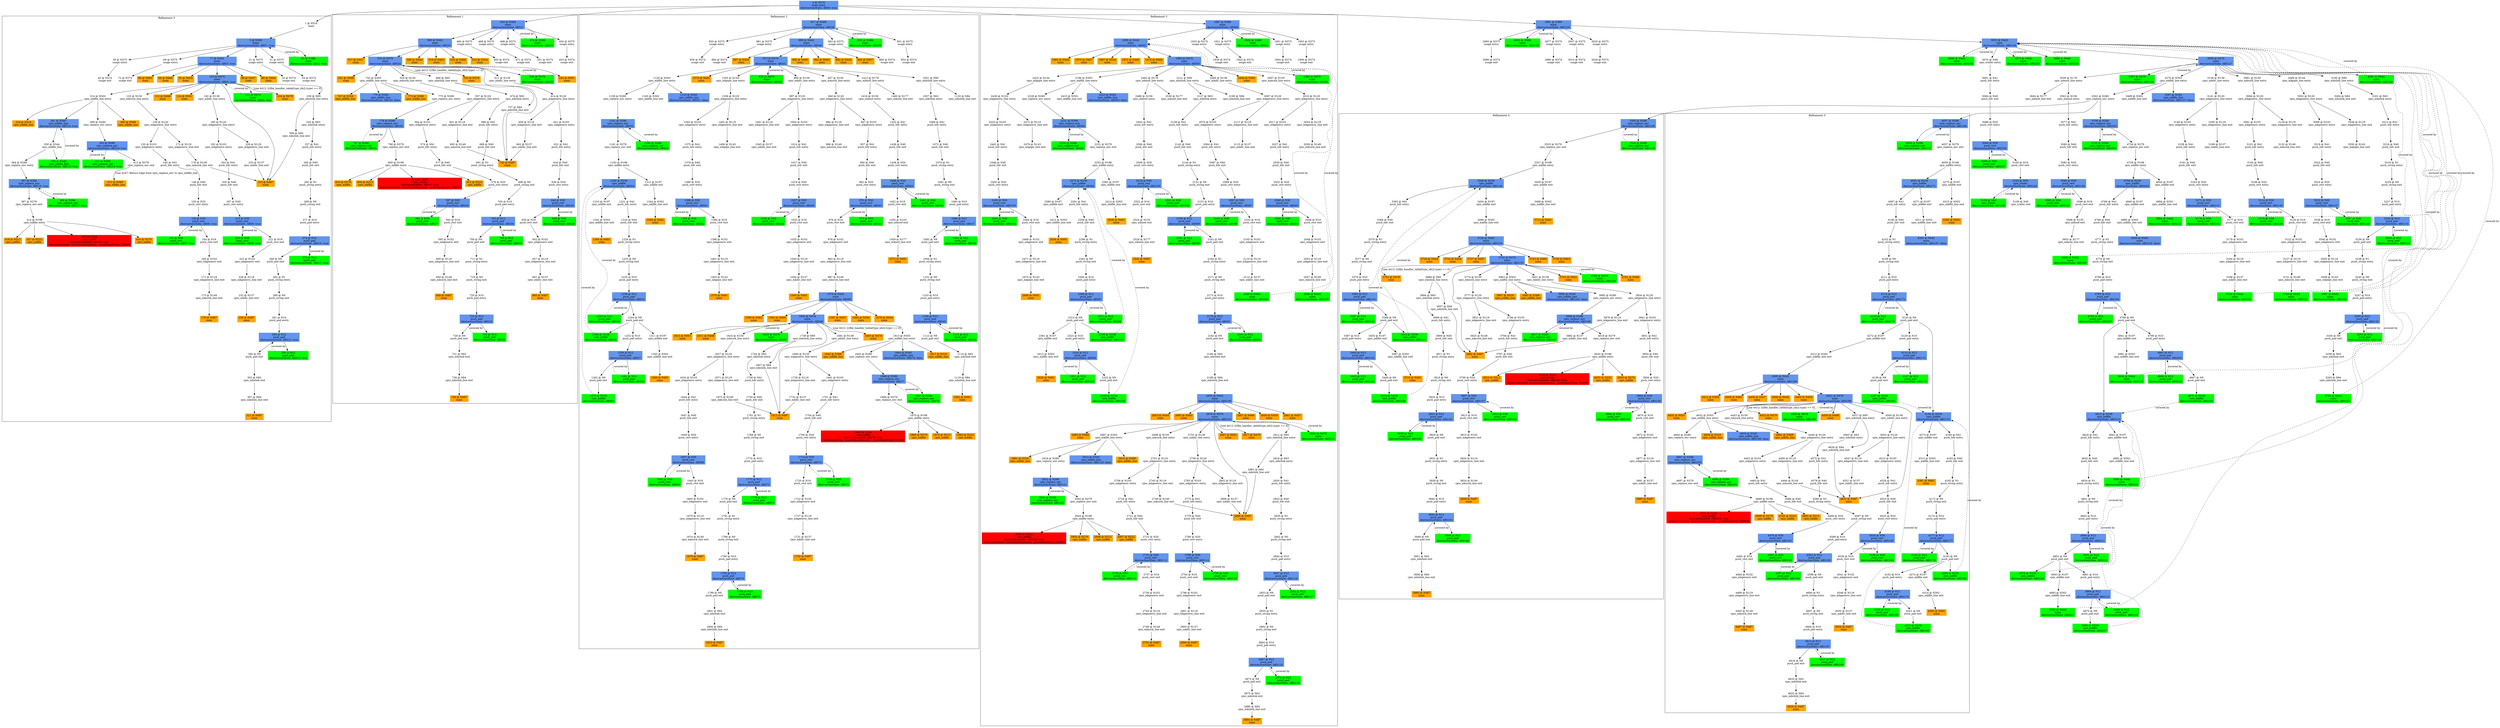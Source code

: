digraph ARG {
node [style="filled" shape="box" color="white"]
subgraph cluster_0 {
label="Refinement 0"
1 [label="1 @ N516\nmain\n" id="1"]
5 [fillcolor="cornflowerblue" label="5 @ N389\nmain\nAbstractionState: ABS1: true" id="5"]
39 [label="39 @ N375\nusage entry\n" id="39"]
42 [label="42 @ N374\nusage exit\n" id="42"]
69 [label="69 @ N375\nusage entry\n" id="69"]
72 [label="72 @ N374\nusage exit\n" id="72"]
77 [fillcolor="cornflowerblue" label="77 @ N442\nmain\nAbstractionState: ABS3: true" id="77"]
88 [fillcolor="orange" label="88 @ N457\nmain\n" id="88"]
80 [fillcolor="orange" label="80 @ N444\nmain\n" id="80"]
90 [fillcolor="orange" label="90 @ N463\nmain\n" id="90"]
94 [fillcolor="orange" label="94 @ N466\nmain\n" id="94"]
85 [fillcolor="orange" label="85 @ N454\nmain\n" id="85"]
103 [fillcolor="cornflowerblue" label="103 @ N476\nmain\nAbstractionState: ABS4: true" id="103"]
182 [label="182 @ N138\ncpio_mkdir_line entry\n" id="182"]
185 [label="185 @ N120\ncpio_mkgeneric_line entry\n" id="185"]
229 [label="229 @ N119\ncpio_mkgeneric_line exit\n" id="229"]
233 [label="233 @ N137\ncpio_mkdir_line exit\n" id="233"]
313 [fillcolor="orange" label="313 @ N487\nmain\n" id="313"]
192 [label="192 @ N103\ncpio_mkgeneric entry\n" id="192"]
202 [label="202 @ N41\npush_hdr entry\n" id="202"]
205 [label="205 @ N40\npush_hdr exit\n" id="205"]
207 [label="207 @ N20\npush_rest entry\n" id="207"]
215 [fillcolor="cornflowerblue" label="215 @ N30\npush_rest\nAbstractionState: ABS8: true" id="215"]
220 [fillcolor="green" label="220 @ N30\npush_rest\nAbstractionState: ABS9: true" id="220"]
221 [label="221 @ N19\npush_rest exit\n" id="221"]
223 [label="223 @ N102\ncpio_mkgeneric exit\n" id="223"]
228 [label="228 @ N119\ncpio_mkgeneric_line exit\n" id="228"]
232 [label="232 @ N137\ncpio_mkdir_line exit\n" id="232"]
236 [fillcolor="orange" label="236 @ N487\nmain\n" id="236"]
112 [fillcolor="orange" label="112 @ N498\nmain\n" id="112"]
111 [fillcolor="green" label="111 @ N476\nmain\nAbstractionState: ABS5: true" id="111"]
114 [fillcolor="orange" label="114 @ N501\nmain\n" id="114"]
314 [label="314 @ N303\ncpio_mkfile_line entry\n" id="314"]
318 [fillcolor="orange" label="318 @ N316\ncpio_mkfile_line\n" id="318"]
389 [label="389 @ N280\ncpio_replace_env entry\n" id="389"]
392 [fillcolor="cornflowerblue" label="392 @ N286\ncpio_replace_env\nAbstractionState: ABS18: true" id="392"]
411 [fillcolor="green" label="411 @ N286\ncpio_replace_env\nAbstractionState: ABS19: true" id="411"]
412 [label="412 @ N279\ncpio_replace_env exit\n" id="412"]
413 [fillcolor="orange" label="413 @ N366\ncpio_mkfile_line\n" id="413"]
360 [fillcolor="orange" label="360 @ N368\ncpio_mkfile_line\n" id="360"]
341 [fillcolor="cornflowerblue" label="341 @ N345\ncpio_mkfile_line\nAbstractionState: ABS14: true" id="341"]
350 [label="350 @ N344\ncpio_mkfile_line\n" id="350"]
364 [label="364 @ N280\ncpio_replace_env entry\n" id="364"]
367 [fillcolor="cornflowerblue" label="367 @ N286\ncpio_replace_env\nAbstractionState: ABS16: true" id="367"]
386 [fillcolor="green" label="386 @ N286\ncpio_replace_env\nAbstractionState: ABS17: true" id="386"]
387 [label="387 @ N279\ncpio_replace_env exit\n" id="387"]
414 [label="414 @ N198\ncpio_mkfile entry\n" id="414"]
427 [fillcolor="orange" label="427 @ N222\ncpio_mkfile\n" id="427"]
429 [fillcolor="red" label="429 @ N224\ncpio_mkfile\nAbstractionState: ABS20: true
 AutomatonState: AssertionAutomaton: _predefinedState_ERROR" id="429"]
424 [fillcolor="orange" label="424 @ N270\ncpio_mkfile\n" id="424"]
418 [fillcolor="orange" label="418 @ N212\ncpio_mkfile\n" id="418"]
355 [fillcolor="green" label="355 @ N345\ncpio_mkfile_line\nAbstractionState: ABS15: true" id="355"]
239 [label="239 @ N85\ncpio_mkslink_line entry\n" id="239"]
308 [label="308 @ N84\ncpio_mkslink_line exit\n" id="308"]
245 [label="245 @ N63\ncpio_mkslink entry\n" id="245"]
257 [label="257 @ N41\npush_hdr entry\n" id="257"]
260 [label="260 @ N40\npush_hdr exit\n" id="260"]
262 [label="262 @ N1\npush_string entry\n" id="262"]
269 [label="269 @ N0\npush_string exit\n" id="269"]
271 [label="271 @ N10\npush_pad entry\n" id="271"]
274 [fillcolor="cornflowerblue" label="274 @ N12\npush_pad\nAbstractionState: ABS10: true" id="274"]
280 [label="280 @ N9\npush_pad exit\n" id="280"]
282 [label="282 @ N1\npush_string entry\n" id="282"]
289 [label="289 @ N0\npush_string exit\n" id="289"]
291 [label="291 @ N10\npush_pad entry\n" id="291"]
294 [fillcolor="cornflowerblue" label="294 @ N12\npush_pad\nAbstractionState: ABS12: true" id="294"]
300 [label="300 @ N9\npush_pad exit\n" id="300"]
302 [label="302 @ N62\ncpio_mkslink exit\n" id="302"]
307 [label="307 @ N84\ncpio_mkslink_line exit\n" id="307"]
311 [fillcolor="orange" label="311 @ N487\nmain\n" id="311"]
299 [fillcolor="green" label="299 @ N12\npush_pad\nAbstractionState: ABS13: true" id="299"]
279 [fillcolor="green" label="279 @ N12\npush_pad\nAbstractionState: ABS11: true" id="279"]
104 [fillcolor="orange" label="104 @ N479\nmain\n" id="104"]
125 [label="125 @ N150\ncpio_mksock_line entry\n" id="125"]
128 [label="128 @ N120\ncpio_mkgeneric_line entry\n" id="128"]
135 [label="135 @ N103\ncpio_mkgeneric entry\n" id="135"]
145 [label="145 @ N41\npush_hdr entry\n" id="145"]
148 [label="148 @ N40\npush_hdr exit\n" id="148"]
150 [label="150 @ N20\npush_rest entry\n" id="150"]
158 [fillcolor="cornflowerblue" label="158 @ N30\npush_rest\nAbstractionState: ABS6: true" id="158"]
164 [label="164 @ N19\npush_rest exit\n" id="164"]
166 [label="166 @ N102\ncpio_mkgeneric exit\n" id="166"]
171 [label="171 @ N119\ncpio_mkgeneric_line exit\n" id="171"]
175 [label="175 @ N149\ncpio_mksock_line exit\n" id="175"]
179 [fillcolor="orange" label="179 @ N487\nmain\n" id="179"]
163 [fillcolor="green" label="163 @ N30\npush_rest\nAbstractionState: ABS7: true" id="163"]
172 [label="172 @ N119\ncpio_mkgeneric_line exit\n" id="172"]
176 [label="176 @ N149\ncpio_mksock_line exit\n" id="176"]
21 [label="21 @ N375\nusage entry\n" id="21"]
24 [label="24 @ N374\nusage exit\n" id="24"]
51 [label="51 @ N375\nusage entry\n" id="51"]
54 [label="54 @ N374\nusage exit\n" id="54"]
47 [fillcolor="green" label="47 @ N389\nmain\nAbstractionState: ABS2: true" id="47"]
1 -> 5 []
47 -> 5 [style="dashed" weight="0" label="covered by"]
5 -> 47 []
5 -> 51 []
5 -> 21 []
5 -> 77 []
5 -> 69 []
5 -> 39 []
39 -> 42 []
69 -> 72 []
77 -> 103 []
77 -> 85 []
77 -> 94 []
77 -> 90 []
77 -> 80 []
77 -> 88 []
111 -> 103 [style="dashed" weight="0" label="covered by"]
103 -> 313 []
103 -> 125 []
103 -> 104 [label="Line 4412: [((file_handler_table[type_idx]).type) == 0]" id="103 -> 104"]
103 -> 239 []
103 -> 314 []
103 -> 114 []
103 -> 111 []
103 -> 112 []
103 -> 182 []
182 -> 185 []
185 -> 192 []
185 -> 229 []
229 -> 233 []
233 -> 313 []
192 -> 202 []
202 -> 205 []
205 -> 207 []
207 -> 215 []
220 -> 215 [style="dashed" weight="0" label="covered by"]
215 -> 221 []
215 -> 220 []
221 -> 223 []
223 -> 228 []
228 -> 232 []
232 -> 236 []
314 -> 341 []
314 -> 360 []
314 -> 389 []
314 -> 318 []
389 -> 392 []
411 -> 392 [style="dashed" weight="0" label="covered by"]
392 -> 412 []
392 -> 411 []
412 -> 413 [label="Line 4247: Return edge from cpio_replace_env to cpio_mkfile_line" id="412 -> 413"]
355 -> 341 [style="dashed" weight="0" label="covered by"]
341 -> 350 []
350 -> 355 []
350 -> 364 []
364 -> 367 []
386 -> 367 [style="dashed" weight="0" label="covered by"]
367 -> 387 []
367 -> 386 []
387 -> 414 []
414 -> 418 []
414 -> 424 []
414 -> 429 []
414 -> 427 []
239 -> 245 []
239 -> 308 []
308 -> 313 []
245 -> 257 []
257 -> 260 []
260 -> 262 []
262 -> 269 []
269 -> 271 []
271 -> 274 []
279 -> 274 [style="dashed" weight="0" label="covered by"]
274 -> 279 []
274 -> 280 []
280 -> 282 []
282 -> 289 []
289 -> 291 []
291 -> 294 []
299 -> 294 [style="dashed" weight="0" label="covered by"]
294 -> 299 []
294 -> 300 []
300 -> 302 []
302 -> 307 []
307 -> 311 []
125 -> 128 []
128 -> 172 []
128 -> 135 []
135 -> 145 []
145 -> 148 []
148 -> 150 []
150 -> 158 []
163 -> 158 [style="dashed" weight="0" label="covered by"]
158 -> 163 []
158 -> 164 []
164 -> 166 []
166 -> 171 []
171 -> 175 []
175 -> 179 []
172 -> 176 []
176 -> 313 []
21 -> 24 []
51 -> 54 []
}
0 -> 1
subgraph cluster_1 {
label="Refinement 1"
434 [fillcolor="cornflowerblue" label="434 @ N389\nmain\nAbstractionState: ABS21" id="434"]
506 [fillcolor="cornflowerblue" label="506 @ N442\nmain\nAbstractionState: ABS23" id="506"]
523 [fillcolor="orange" label="523 @ N466\nmain\n" id="523"]
514 [fillcolor="orange" label="514 @ N454\nmain\n" id="514"]
517 [fillcolor="orange" label="517 @ N457\nmain\n" id="517"]
532 [fillcolor="cornflowerblue" label="532 @ N476\nmain\nAbstractionState: ABS24" id="532"]
541 [fillcolor="orange" label="541 @ N498\nmain\n" id="541"]
554 [label="554 @ N150\ncpio_mksock_line entry\n" id="554"]
557 [label="557 @ N120\ncpio_mkgeneric_line entry\n" id="557"]
601 [label="601 @ N119\ncpio_mkgeneric_line exit\n" id="601"]
605 [label="605 @ N149\ncpio_mksock_line exit\n" id="605"]
742 [fillcolor="orange" label="742 @ N487\nmain\n" id="742"]
564 [label="564 @ N103\ncpio_mkgeneric entry\n" id="564"]
574 [label="574 @ N41\npush_hdr entry\n" id="574"]
577 [label="577 @ N40\npush_hdr exit\n" id="577"]
579 [label="579 @ N20\npush_rest entry\n" id="579"]
587 [fillcolor="cornflowerblue" label="587 @ N30\npush_rest\nAbstractionState: ABS26" id="587"]
593 [label="593 @ N19\npush_rest exit\n" id="593"]
595 [label="595 @ N102\ncpio_mkgeneric exit\n" id="595"]
600 [label="600 @ N119\ncpio_mkgeneric_line exit\n" id="600"]
604 [label="604 @ N149\ncpio_mksock_line exit\n" id="604"]
608 [fillcolor="orange" label="608 @ N487\nmain\n" id="608"]
592 [fillcolor="green" label="592 @ N30\npush_rest\nAbstractionState: ABS27" id="592"]
743 [label="743 @ N303\ncpio_mkfile_line entry\n" id="743"]
770 [fillcolor="cornflowerblue" label="770 @ N345\ncpio_mkfile_line\nAbstractionState: ABS34: false" id="770"]
772 [fillcolor="orange" label="772 @ N368\ncpio_mkfile_line\n" id="772"]
775 [label="775 @ N280\ncpio_replace_env entry\n" id="775"]
778 [fillcolor="cornflowerblue" label="778 @ N286\ncpio_replace_env\nAbstractionState: ABS35" id="778"]
798 [label="798 @ N279\ncpio_replace_env exit\n" id="798"]
800 [label="800 @ N198\ncpio_mkfile entry\n" id="800"]
804 [fillcolor="orange" label="804 @ N212\ncpio_mkfile\n" id="804"]
815 [fillcolor="red" label="815 @ N224\ncpio_mkfile\nAbstractionState: ABS37: true
 AutomatonState: AssertionAutomaton: _predefinedState_ERROR" id="815"]
813 [fillcolor="orange" label="813 @ N222\ncpio_mkfile\n" id="813"]
810 [fillcolor="orange" label="810 @ N270\ncpio_mkfile\n" id="810"]
797 [fillcolor="green" label="797 @ N286\ncpio_replace_env\nAbstractionState: ABS36" id="797"]
747 [fillcolor="orange" label="747 @ N316\ncpio_mkfile_line\n" id="747"]
533 [fillcolor="orange" label="533 @ N479\nmain\n" id="533"]
668 [label="668 @ N85\ncpio_mkslink_line entry\n" id="668"]
674 [label="674 @ N63\ncpio_mkslink entry\n" id="674"]
686 [label="686 @ N41\npush_hdr entry\n" id="686"]
689 [label="689 @ N40\npush_hdr exit\n" id="689"]
691 [label="691 @ N1\npush_string entry\n" id="691"]
698 [label="698 @ N0\npush_string exit\n" id="698"]
700 [label="700 @ N10\npush_pad entry\n" id="700"]
703 [fillcolor="cornflowerblue" label="703 @ N12\npush_pad\nAbstractionState: ABS30" id="703"]
709 [label="709 @ N9\npush_pad exit\n" id="709"]
711 [label="711 @ N1\npush_string entry\n" id="711"]
718 [label="718 @ N0\npush_string exit\n" id="718"]
720 [label="720 @ N10\npush_pad entry\n" id="720"]
723 [fillcolor="cornflowerblue" label="723 @ N12\npush_pad\nAbstractionState: ABS32" id="723"]
729 [label="729 @ N9\npush_pad exit\n" id="729"]
731 [label="731 @ N62\ncpio_mkslink exit\n" id="731"]
736 [label="736 @ N84\ncpio_mkslink_line exit\n" id="736"]
740 [fillcolor="orange" label="740 @ N487\nmain\n" id="740"]
728 [fillcolor="green" label="728 @ N12\npush_pad\nAbstractionState: ABS33" id="728"]
708 [fillcolor="green" label="708 @ N12\npush_pad\nAbstractionState: ABS31" id="708"]
737 [label="737 @ N84\ncpio_mkslink_line exit\n" id="737"]
540 [fillcolor="green" label="540 @ N476\nmain\nAbstractionState: ABS25" id="540"]
611 [label="611 @ N138\ncpio_mkdir_line entry\n" id="611"]
614 [label="614 @ N120\ncpio_mkgeneric_line entry\n" id="614"]
621 [label="621 @ N103\ncpio_mkgeneric entry\n" id="621"]
631 [label="631 @ N41\npush_hdr entry\n" id="631"]
634 [label="634 @ N40\npush_hdr exit\n" id="634"]
636 [label="636 @ N20\npush_rest entry\n" id="636"]
644 [fillcolor="cornflowerblue" label="644 @ N30\npush_rest\nAbstractionState: ABS28" id="644"]
649 [fillcolor="green" label="649 @ N30\npush_rest\nAbstractionState: ABS29" id="649"]
650 [label="650 @ N19\npush_rest exit\n" id="650"]
652 [label="652 @ N102\ncpio_mkgeneric exit\n" id="652"]
657 [label="657 @ N119\ncpio_mkgeneric_line exit\n" id="657"]
661 [label="661 @ N137\ncpio_mkdir_line exit\n" id="661"]
665 [fillcolor="orange" label="665 @ N487\nmain\n" id="665"]
658 [label="658 @ N119\ncpio_mkgeneric_line exit\n" id="658"]
662 [label="662 @ N137\ncpio_mkdir_line exit\n" id="662"]
543 [fillcolor="orange" label="543 @ N501\nmain\n" id="543"]
509 [fillcolor="orange" label="509 @ N444\nmain\n" id="509"]
519 [fillcolor="orange" label="519 @ N463\nmain\n" id="519"]
480 [label="480 @ N375\nusage entry\n" id="480"]
483 [label="483 @ N374\nusage exit\n" id="483"]
468 [label="468 @ N375\nusage entry\n" id="468"]
471 [label="471 @ N374\nusage exit\n" id="471"]
476 [fillcolor="green" label="476 @ N389\nmain\nAbstractionState: ABS22" id="476"]
498 [label="498 @ N375\nusage entry\n" id="498"]
501 [label="501 @ N374\nusage exit\n" id="501"]
450 [label="450 @ N375\nusage entry\n" id="450"]
453 [label="453 @ N374\nusage exit\n" id="453"]
476 -> 434 [style="dashed" weight="0" label="covered by"]
434 -> 450 []
434 -> 498 []
434 -> 476 []
434 -> 468 []
434 -> 480 []
434 -> 506 []
506 -> 519 []
506 -> 509 []
506 -> 532 []
506 -> 517 []
506 -> 514 []
506 -> 523 []
540 -> 532 [style="dashed" weight="0" label="covered by"]
532 -> 543 []
532 -> 742 []
532 -> 611 []
532 -> 540 []
532 -> 668 []
532 -> 533 [label="Line 4412: [((file_handler_table[type_idx]).type) == 0]" id="532 -> 533"]
532 -> 743 []
532 -> 554 []
532 -> 541 []
554 -> 557 []
557 -> 564 []
557 -> 601 []
601 -> 605 []
605 -> 742 []
564 -> 574 []
574 -> 577 []
577 -> 579 []
579 -> 587 []
592 -> 587 [style="dashed" weight="0" label="covered by"]
587 -> 592 []
587 -> 593 []
593 -> 595 []
595 -> 600 []
600 -> 604 []
604 -> 608 []
743 -> 747 []
743 -> 775 []
743 -> 772 []
743 -> 770 []
775 -> 778 []
797 -> 778 [style="dashed" weight="0" label="covered by"]
778 -> 797 []
778 -> 798 []
798 -> 800 []
800 -> 810 []
800 -> 813 []
800 -> 815 []
800 -> 804 []
668 -> 737 []
668 -> 674 []
674 -> 686 []
686 -> 689 []
689 -> 691 []
691 -> 698 []
698 -> 700 []
700 -> 703 []
708 -> 703 [style="dashed" weight="0" label="covered by"]
703 -> 708 []
703 -> 709 []
709 -> 711 []
711 -> 718 []
718 -> 720 []
720 -> 723 []
728 -> 723 [style="dashed" weight="0" label="covered by"]
723 -> 728 []
723 -> 729 []
729 -> 731 []
731 -> 736 []
736 -> 740 []
737 -> 742 []
611 -> 614 []
614 -> 658 []
614 -> 621 []
621 -> 631 []
631 -> 634 []
634 -> 636 []
636 -> 644 []
649 -> 644 [style="dashed" weight="0" label="covered by"]
644 -> 650 []
644 -> 649 []
650 -> 652 []
652 -> 657 []
657 -> 661 []
661 -> 665 []
658 -> 662 []
662 -> 742 []
480 -> 483 []
468 -> 471 []
498 -> 501 []
450 -> 453 []
}
0 -> 434
subgraph cluster_2 {
label="Refinement 2"
817 [fillcolor="cornflowerblue" label="817 @ N389\nmain\nAbstractionState: ABS38" id="817"]
833 [label="833 @ N375\nusage entry\n" id="833"]
836 [label="836 @ N374\nusage exit\n" id="836"]
881 [label="881 @ N375\nusage entry\n" id="881"]
884 [label="884 @ N374\nusage exit\n" id="884"]
889 [fillcolor="cornflowerblue" label="889 @ N442\nmain\nAbstractionState: ABS40" id="889"]
892 [fillcolor="orange" label="892 @ N444\nmain\n" id="892"]
900 [fillcolor="orange" label="900 @ N457\nmain\n" id="900"]
897 [fillcolor="orange" label="897 @ N454\nmain\n" id="897"]
915 [fillcolor="cornflowerblue" label="915 @ N476\nmain\nAbstractionState: ABS41" id="915"]
923 [fillcolor="green" label="923 @ N476\nmain\nAbstractionState: ABS42" id="923"]
1126 [label="1126 @ N303\ncpio_mkfile_line entry\n" id="1126"]
1345 [label="1345 @ N302\ncpio_mkfile_line exit\n" id="1345"]
1153 [fillcolor="cornflowerblue" label="1153 @ N345\ncpio_mkfile_line\nAbstractionState: ABS51: false" id="1153"]
1158 [label="1158 @ N280\ncpio_replace_env entry\n" id="1158"]
1161 [fillcolor="cornflowerblue" label="1161 @ N286\ncpio_replace_env\nAbstractionState: ABS52" id="1161"]
1181 [label="1181 @ N279\ncpio_replace_env exit\n" id="1181"]
1183 [label="1183 @ N198\ncpio_mkfile entry\n" id="1183"]
1205 [fillcolor="cornflowerblue" label="1205 @ N236\ncpio_mkfile\nAbstractionState: ABS54" id="1205"]
1221 [label="1221 @ N41\npush_hdr entry\n" id="1221"]
1224 [label="1224 @ N40\npush_hdr exit\n" id="1224"]
1226 [label="1226 @ N1\npush_string entry\n" id="1226"]
1233 [label="1233 @ N0\npush_string exit\n" id="1233"]
1235 [label="1235 @ N10\npush_pad entry\n" id="1235"]
1238 [fillcolor="cornflowerblue" label="1238 @ N12\npush_pad\nAbstractionState: ABS55" id="1238"]
1244 [label="1244 @ N9\npush_pad exit\n" id="1244"]
1253 [label="1253 @ N10\npush_pad entry\n" id="1253"]
1256 [fillcolor="cornflowerblue" label="1256 @ N12\npush_pad\nAbstractionState: ABS57" id="1256"]
1261 [fillcolor="green" label="1261 @ N12\npush_pad\nAbstractionState: ABS58" id="1261"]
1262 [label="1262 @ N9\npush_pad exit\n" id="1262"]
1270 [fillcolor="green" label="1270 @ N236\ncpio_mkfile\nAbstractionState: ABS60" id="1270"]
1268 [fillcolor="green" label="1268 @ N236\ncpio_mkfile\nAbstractionState: ABS59" id="1268"]
1311 [label="1311 @ N197\ncpio_mkfile exit\n" id="1311"]
1343 [label="1343 @ N302\ncpio_mkfile_line exit\n" id="1343"]
1566 [fillcolor="orange" label="1566 @ N491\nmain\n" id="1566"]
1243 [fillcolor="green" label="1243 @ N12\npush_pad\nAbstractionState: ABS56" id="1243"]
1310 [label="1310 @ N197\ncpio_mkfile exit\n" id="1310"]
1342 [label="1342 @ N302\ncpio_mkfile_line exit\n" id="1342"]
1564 [fillcolor="orange" label="1564 @ N491\nmain\n" id="1564"]
1312 [label="1312 @ N197\ncpio_mkfile exit\n" id="1312"]
1344 [label="1344 @ N302\ncpio_mkfile_line exit\n" id="1344"]
1568 [fillcolor="orange" label="1568 @ N491\nmain\n" id="1568"]
1180 [fillcolor="green" label="1180 @ N286\ncpio_replace_env\nAbstractionState: ABS53" id="1180"]
1574 [fillcolor="orange" label="1574 @ N491\nmain\n" id="1574"]
1355 [label="1355 @ N144\ncpio_mkpipe_line entry\n" id="1355"]
1358 [label="1358 @ N120\ncpio_mkgeneric_line entry\n" id="1358"]
1365 [label="1365 @ N103\ncpio_mkgeneric entry\n" id="1365"]
1375 [label="1375 @ N41\npush_hdr entry\n" id="1375"]
1378 [label="1378 @ N40\npush_hdr exit\n" id="1378"]
1380 [label="1380 @ N20\npush_rest entry\n" id="1380"]
1388 [fillcolor="cornflowerblue" label="1388 @ N30\npush_rest\nAbstractionState: ABS61" id="1388"]
1393 [fillcolor="green" label="1393 @ N30\npush_rest\nAbstractionState: ABS62" id="1393"]
1394 [label="1394 @ N19\npush_rest exit\n" id="1394"]
1396 [label="1396 @ N102\ncpio_mkgeneric exit\n" id="1396"]
1401 [label="1401 @ N119\ncpio_mkgeneric_line exit\n" id="1401"]
1405 [label="1405 @ N143\ncpio_mkpipe_line exit\n" id="1405"]
1570 [fillcolor="orange" label="1570 @ N491\nmain\n" id="1570"]
1402 [label="1402 @ N119\ncpio_mkgeneric_line exit\n" id="1402"]
1406 [label="1406 @ N143\ncpio_mkpipe_line exit\n" id="1406"]
994 [label="994 @ N138\ncpio_mkdir_line entry\n" id="994"]
997 [label="997 @ N120\ncpio_mkgeneric_line entry\n" id="997"]
1041 [label="1041 @ N119\ncpio_mkgeneric_line exit\n" id="1041"]
1045 [label="1045 @ N137\ncpio_mkdir_line exit\n" id="1045"]
1004 [label="1004 @ N103\ncpio_mkgeneric entry\n" id="1004"]
1014 [label="1014 @ N41\npush_hdr entry\n" id="1014"]
1017 [label="1017 @ N40\npush_hdr exit\n" id="1017"]
1019 [label="1019 @ N20\npush_rest entry\n" id="1019"]
1027 [fillcolor="cornflowerblue" label="1027 @ N30\npush_rest\nAbstractionState: ABS45" id="1027"]
1032 [fillcolor="green" label="1032 @ N30\npush_rest\nAbstractionState: ABS46" id="1032"]
1033 [label="1033 @ N19\npush_rest exit\n" id="1033"]
1035 [label="1035 @ N102\ncpio_mkgeneric exit\n" id="1035"]
1040 [label="1040 @ N119\ncpio_mkgeneric_line exit\n" id="1040"]
1044 [label="1044 @ N137\ncpio_mkdir_line exit\n" id="1044"]
1560 [fillcolor="orange" label="1560 @ N491\nmain\n" id="1560"]
937 [label="937 @ N150\ncpio_mksock_line entry\n" id="937"]
940 [label="940 @ N120\ncpio_mkgeneric_line entry\n" id="940"]
984 [label="984 @ N119\ncpio_mkgeneric_line exit\n" id="984"]
988 [label="988 @ N149\ncpio_mksock_line exit\n" id="988"]
947 [label="947 @ N103\ncpio_mkgeneric entry\n" id="947"]
957 [label="957 @ N41\npush_hdr entry\n" id="957"]
960 [label="960 @ N40\npush_hdr exit\n" id="960"]
962 [label="962 @ N20\npush_rest entry\n" id="962"]
970 [fillcolor="cornflowerblue" label="970 @ N30\npush_rest\nAbstractionState: ABS43" id="970"]
976 [label="976 @ N19\npush_rest exit\n" id="976"]
978 [label="978 @ N102\ncpio_mkgeneric exit\n" id="978"]
983 [label="983 @ N119\ncpio_mkgeneric_line exit\n" id="983"]
987 [label="987 @ N149\ncpio_mksock_line exit\n" id="987"]
1576 [fillcolor="cornflowerblue" label="1576 @ N442\nmain\nAbstractionState: ABS65" id="1576"]
1589 [fillcolor="orange" label="1589 @ N463\nmain\n" id="1589"]
1593 [fillcolor="orange" label="1593 @ N466\nmain\n" id="1593"]
1602 [fillcolor="cornflowerblue" label="1602 @ N476\nmain\nAbstractionState: ABS66" id="1602"]
1610 [fillcolor="green" label="1610 @ N476\nmain\nAbstractionState: ABS67" id="1610"]
1738 [label="1738 @ N85\ncpio_mkslink_line entry\n" id="1738"]
1744 [label="1744 @ N63\ncpio_mkslink entry\n" id="1744"]
1756 [label="1756 @ N41\npush_hdr entry\n" id="1756"]
1759 [label="1759 @ N40\npush_hdr exit\n" id="1759"]
1761 [label="1761 @ N1\npush_string entry\n" id="1761"]
1768 [label="1768 @ N0\npush_string exit\n" id="1768"]
1770 [label="1770 @ N10\npush_pad entry\n" id="1770"]
1773 [fillcolor="cornflowerblue" label="1773 @ N12\npush_pad\nAbstractionState: ABS72" id="1773"]
1779 [label="1779 @ N9\npush_pad exit\n" id="1779"]
1781 [label="1781 @ N1\npush_string entry\n" id="1781"]
1788 [label="1788 @ N0\npush_string exit\n" id="1788"]
1790 [label="1790 @ N10\npush_pad entry\n" id="1790"]
1793 [fillcolor="cornflowerblue" label="1793 @ N12\npush_pad\nAbstractionState: ABS74" id="1793"]
1799 [label="1799 @ N9\npush_pad exit\n" id="1799"]
1801 [label="1801 @ N62\ncpio_mkslink exit\n" id="1801"]
1806 [label="1806 @ N84\ncpio_mkslink_line exit\n" id="1806"]
1810 [fillcolor="orange" label="1810 @ N487\nmain\n" id="1810"]
1798 [fillcolor="green" label="1798 @ N12\npush_pad\nAbstractionState: ABS75" id="1798"]
1778 [fillcolor="green" label="1778 @ N12\npush_pad\nAbstractionState: ABS73" id="1778"]
1807 [label="1807 @ N84\ncpio_mkslink_line exit\n" id="1807"]
1812 [fillcolor="orange" label="1812 @ N487\nmain\n" id="1812"]
1681 [label="1681 @ N138\ncpio_mkdir_line entry\n" id="1681"]
1684 [label="1684 @ N120\ncpio_mkgeneric_line entry\n" id="1684"]
1691 [label="1691 @ N103\ncpio_mkgeneric entry\n" id="1691"]
1701 [label="1701 @ N41\npush_hdr entry\n" id="1701"]
1704 [label="1704 @ N40\npush_hdr exit\n" id="1704"]
1706 [label="1706 @ N20\npush_rest entry\n" id="1706"]
1714 [fillcolor="cornflowerblue" label="1714 @ N30\npush_rest\nAbstractionState: ABS70" id="1714"]
1720 [label="1720 @ N19\npush_rest exit\n" id="1720"]
1722 [label="1722 @ N102\ncpio_mkgeneric exit\n" id="1722"]
1727 [label="1727 @ N119\ncpio_mkgeneric_line exit\n" id="1727"]
1731 [label="1731 @ N137\ncpio_mkdir_line exit\n" id="1731"]
1735 [fillcolor="orange" label="1735 @ N487\nmain\n" id="1735"]
1719 [fillcolor="green" label="1719 @ N30\npush_rest\nAbstractionState: ABS71" id="1719"]
1728 [label="1728 @ N119\ncpio_mkgeneric_line exit\n" id="1728"]
1732 [label="1732 @ N137\ncpio_mkdir_line exit\n" id="1732"]
1603 [fillcolor="orange" label="1603 @ N479\nmain\n" id="1603"]
1813 [label="1813 @ N303\ncpio_mkfile_line entry\n" id="1813"]
1840 [fillcolor="cornflowerblue" label="1840 @ N345\ncpio_mkfile_line\nAbstractionState: ABS76: false" id="1840"]
1817 [fillcolor="orange" label="1817 @ N316\ncpio_mkfile_line\n" id="1817"]
1842 [fillcolor="orange" label="1842 @ N368\ncpio_mkfile_line\n" id="1842"]
1845 [label="1845 @ N280\ncpio_replace_env entry\n" id="1845"]
1848 [fillcolor="cornflowerblue" label="1848 @ N286\ncpio_replace_env\nAbstractionState: ABS77" id="1848"]
1868 [label="1868 @ N279\ncpio_replace_env exit\n" id="1868"]
1870 [label="1870 @ N198\ncpio_mkfile entry\n" id="1870"]
1874 [fillcolor="orange" label="1874 @ N212\ncpio_mkfile\n" id="1874"]
1883 [fillcolor="orange" label="1883 @ N222\ncpio_mkfile\n" id="1883"]
1885 [fillcolor="red" label="1885 @ N224\ncpio_mkfile\nAbstractionState: ABS79: true
 AutomatonState: AssertionAutomaton: _predefinedState_ERROR" id="1885"]
1880 [fillcolor="orange" label="1880 @ N270\ncpio_mkfile\n" id="1880"]
1867 [fillcolor="green" label="1867 @ N286\ncpio_replace_env\nAbstractionState: ABS78" id="1867"]
1613 [fillcolor="orange" label="1613 @ N501\nmain\n" id="1613"]
1611 [fillcolor="orange" label="1611 @ N498\nmain\n" id="1611"]
1624 [label="1624 @ N150\ncpio_mksock_line entry\n" id="1624"]
1627 [label="1627 @ N120\ncpio_mkgeneric_line entry\n" id="1627"]
1634 [label="1634 @ N103\ncpio_mkgeneric entry\n" id="1634"]
1644 [label="1644 @ N41\npush_hdr entry\n" id="1644"]
1647 [label="1647 @ N40\npush_hdr exit\n" id="1647"]
1649 [label="1649 @ N20\npush_rest entry\n" id="1649"]
1657 [fillcolor="cornflowerblue" label="1657 @ N30\npush_rest\nAbstractionState: ABS68" id="1657"]
1663 [label="1663 @ N19\npush_rest exit\n" id="1663"]
1665 [label="1665 @ N102\ncpio_mkgeneric exit\n" id="1665"]
1670 [label="1670 @ N119\ncpio_mkgeneric_line exit\n" id="1670"]
1674 [label="1674 @ N149\ncpio_mksock_line exit\n" id="1674"]
1678 [fillcolor="orange" label="1678 @ N487\nmain\n" id="1678"]
1662 [fillcolor="green" label="1662 @ N30\npush_rest\nAbstractionState: ABS69" id="1662"]
1671 [label="1671 @ N119\ncpio_mkgeneric_line exit\n" id="1671"]
1675 [label="1675 @ N149\ncpio_mksock_line exit\n" id="1675"]
1587 [fillcolor="orange" label="1587 @ N457\nmain\n" id="1587"]
1584 [fillcolor="orange" label="1584 @ N454\nmain\n" id="1584"]
1579 [fillcolor="orange" label="1579 @ N444\nmain\n" id="1579"]
975 [fillcolor="green" label="975 @ N30\npush_rest\nAbstractionState: ABS44" id="975"]
1412 [label="1412 @ N178\ncpio_mknod_line entry\n" id="1412"]
1418 [label="1418 @ N156\ncpio_mknod entry\n" id="1418"]
1433 [label="1433 @ N41\npush_hdr entry\n" id="1433"]
1436 [label="1436 @ N40\npush_hdr exit\n" id="1436"]
1438 [label="1438 @ N20\npush_rest entry\n" id="1438"]
1446 [fillcolor="cornflowerblue" label="1446 @ N30\npush_rest\nAbstractionState: ABS63" id="1446"]
1451 [fillcolor="green" label="1451 @ N30\npush_rest\nAbstractionState: ABS64" id="1451"]
1452 [label="1452 @ N19\npush_rest exit\n" id="1452"]
1454 [label="1454 @ N155\ncpio_mknod exit\n" id="1454"]
1459 [label="1459 @ N177\ncpio_mknod_line exit\n" id="1459"]
1572 [fillcolor="orange" label="1572 @ N491\nmain\n" id="1572"]
1460 [label="1460 @ N177\ncpio_mknod_line exit\n" id="1460"]
1051 [label="1051 @ N85\ncpio_mkslink_line entry\n" id="1051"]
1057 [label="1057 @ N63\ncpio_mkslink entry\n" id="1057"]
1069 [label="1069 @ N41\npush_hdr entry\n" id="1069"]
1072 [label="1072 @ N40\npush_hdr exit\n" id="1072"]
1074 [label="1074 @ N1\npush_string entry\n" id="1074"]
1081 [label="1081 @ N0\npush_string exit\n" id="1081"]
1083 [label="1083 @ N10\npush_pad entry\n" id="1083"]
1086 [fillcolor="cornflowerblue" label="1086 @ N12\npush_pad\nAbstractionState: ABS47" id="1086"]
1091 [fillcolor="green" label="1091 @ N12\npush_pad\nAbstractionState: ABS48" id="1091"]
1092 [label="1092 @ N9\npush_pad exit\n" id="1092"]
1094 [label="1094 @ N1\npush_string entry\n" id="1094"]
1101 [label="1101 @ N0\npush_string exit\n" id="1101"]
1103 [label="1103 @ N10\npush_pad entry\n" id="1103"]
1106 [fillcolor="cornflowerblue" label="1106 @ N12\npush_pad\nAbstractionState: ABS49" id="1106"]
1111 [fillcolor="green" label="1111 @ N12\npush_pad\nAbstractionState: ABS50" id="1111"]
1112 [label="1112 @ N9\npush_pad exit\n" id="1112"]
1114 [label="1114 @ N62\ncpio_mkslink exit\n" id="1114"]
1119 [label="1119 @ N84\ncpio_mkslink_line exit\n" id="1119"]
1562 [fillcolor="orange" label="1562 @ N491\nmain\n" id="1562"]
1120 [label="1120 @ N84\ncpio_mkslink_line exit\n" id="1120"]
906 [fillcolor="orange" label="906 @ N466\nmain\n" id="906"]
902 [fillcolor="orange" label="902 @ N463\nmain\n" id="902"]
859 [fillcolor="green" label="859 @ N389\nmain\nAbstractionState: ABS39" id="859"]
863 [label="863 @ N375\nusage entry\n" id="863"]
866 [label="866 @ N374\nusage exit\n" id="866"]
851 [label="851 @ N375\nusage entry\n" id="851"]
854 [label="854 @ N374\nusage exit\n" id="854"]
859 -> 817 [style="dashed" weight="0" label="covered by"]
817 -> 851 []
817 -> 863 []
817 -> 859 []
817 -> 889 []
817 -> 881 []
817 -> 833 []
833 -> 836 []
881 -> 884 []
889 -> 902 []
889 -> 906 []
889 -> 915 []
889 -> 897 []
889 -> 900 []
889 -> 892 []
923 -> 915 [style="dashed" weight="0" label="covered by"]
915 -> 1051 []
915 -> 1412 []
915 -> 937 []
915 -> 994 []
915 -> 1355 []
915 -> 1574 []
915 -> 1126 []
915 -> 923 []
1126 -> 1158 []
1126 -> 1153 []
1126 -> 1345 []
1158 -> 1161 []
1180 -> 1161 [style="dashed" weight="0" label="covered by"]
1161 -> 1180 []
1161 -> 1181 []
1181 -> 1183 []
1183 -> 1312 []
1183 -> 1205 []
1268 -> 1205 [style="dashed" weight="0" label="covered by"]
1270 -> 1205 [style="dashed" weight="0" label="covered by"]
1205 -> 1310 []
1205 -> 1221 []
1221 -> 1224 []
1224 -> 1226 []
1226 -> 1233 []
1233 -> 1235 []
1235 -> 1238 []
1243 -> 1238 [style="dashed" weight="0" label="covered by"]
1238 -> 1243 []
1238 -> 1244 []
1244 -> 1311 []
1244 -> 1268 []
1244 -> 1253 []
1253 -> 1256 []
1261 -> 1256 [style="dashed" weight="0" label="covered by"]
1256 -> 1262 []
1256 -> 1261 []
1262 -> 1270 []
1311 -> 1343 []
1343 -> 1566 []
1310 -> 1342 []
1342 -> 1564 []
1312 -> 1344 []
1344 -> 1568 []
1355 -> 1358 []
1358 -> 1402 []
1358 -> 1365 []
1365 -> 1375 []
1375 -> 1378 []
1378 -> 1380 []
1380 -> 1388 []
1393 -> 1388 [style="dashed" weight="0" label="covered by"]
1388 -> 1394 []
1388 -> 1393 []
1394 -> 1396 []
1396 -> 1401 []
1401 -> 1405 []
1405 -> 1570 []
1402 -> 1406 []
994 -> 997 []
997 -> 1004 []
997 -> 1041 []
1041 -> 1045 []
1004 -> 1014 []
1014 -> 1017 []
1017 -> 1019 []
1019 -> 1027 []
1032 -> 1027 [style="dashed" weight="0" label="covered by"]
1027 -> 1033 []
1027 -> 1032 []
1033 -> 1035 []
1035 -> 1040 []
1040 -> 1044 []
1044 -> 1560 []
937 -> 940 []
940 -> 947 []
940 -> 984 []
984 -> 988 []
947 -> 957 []
957 -> 960 []
960 -> 962 []
962 -> 970 []
975 -> 970 [style="dashed" weight="0" label="covered by"]
970 -> 975 []
970 -> 976 []
976 -> 978 []
978 -> 983 []
983 -> 987 []
987 -> 1576 []
1576 -> 1579 []
1576 -> 1584 []
1576 -> 1587 []
1576 -> 1602 []
1576 -> 1593 []
1576 -> 1589 []
1610 -> 1602 [style="dashed" weight="0" label="covered by"]
1602 -> 1624 []
1602 -> 1611 []
1602 -> 1613 []
1602 -> 1813 []
1602 -> 1603 [label="Line 4412: [((file_handler_table[type_idx]).type) == 0]" id="1602 -> 1603"]
1602 -> 1812 []
1602 -> 1681 []
1602 -> 1738 []
1602 -> 1610 []
1738 -> 1807 []
1738 -> 1744 []
1744 -> 1756 []
1756 -> 1759 []
1759 -> 1761 []
1761 -> 1768 []
1768 -> 1770 []
1770 -> 1773 []
1778 -> 1773 [style="dashed" weight="0" label="covered by"]
1773 -> 1778 []
1773 -> 1779 []
1779 -> 1781 []
1781 -> 1788 []
1788 -> 1790 []
1790 -> 1793 []
1798 -> 1793 [style="dashed" weight="0" label="covered by"]
1793 -> 1798 []
1793 -> 1799 []
1799 -> 1801 []
1801 -> 1806 []
1806 -> 1810 []
1807 -> 1812 []
1681 -> 1684 []
1684 -> 1728 []
1684 -> 1691 []
1691 -> 1701 []
1701 -> 1704 []
1704 -> 1706 []
1706 -> 1714 []
1719 -> 1714 [style="dashed" weight="0" label="covered by"]
1714 -> 1719 []
1714 -> 1720 []
1720 -> 1722 []
1722 -> 1727 []
1727 -> 1731 []
1731 -> 1735 []
1728 -> 1732 []
1732 -> 1812 []
1813 -> 1845 []
1813 -> 1842 []
1813 -> 1817 []
1813 -> 1840 []
1845 -> 1848 []
1867 -> 1848 [style="dashed" weight="0" label="covered by"]
1848 -> 1867 []
1848 -> 1868 []
1868 -> 1870 []
1870 -> 1880 []
1870 -> 1885 []
1870 -> 1883 []
1870 -> 1874 []
1624 -> 1627 []
1627 -> 1671 []
1627 -> 1634 []
1634 -> 1644 []
1644 -> 1647 []
1647 -> 1649 []
1649 -> 1657 []
1662 -> 1657 [style="dashed" weight="0" label="covered by"]
1657 -> 1662 []
1657 -> 1663 []
1663 -> 1665 []
1665 -> 1670 []
1670 -> 1674 []
1674 -> 1678 []
1671 -> 1675 []
1675 -> 1812 []
1412 -> 1460 []
1412 -> 1418 []
1418 -> 1433 []
1433 -> 1436 []
1436 -> 1438 []
1438 -> 1446 []
1451 -> 1446 [style="dashed" weight="0" label="covered by"]
1446 -> 1452 []
1446 -> 1451 []
1452 -> 1454 []
1454 -> 1459 []
1459 -> 1572 []
1051 -> 1120 []
1051 -> 1057 []
1057 -> 1069 []
1069 -> 1072 []
1072 -> 1074 []
1074 -> 1081 []
1081 -> 1083 []
1083 -> 1086 []
1091 -> 1086 [style="dashed" weight="0" label="covered by"]
1086 -> 1092 []
1086 -> 1091 []
1092 -> 1094 []
1094 -> 1101 []
1101 -> 1103 []
1103 -> 1106 []
1111 -> 1106 [style="dashed" weight="0" label="covered by"]
1106 -> 1112 []
1106 -> 1111 []
1112 -> 1114 []
1114 -> 1119 []
1119 -> 1562 []
863 -> 866 []
851 -> 854 []
}
0 -> 817
subgraph cluster_3 {
label="Refinement 3"
1887 [fillcolor="cornflowerblue" label="1887 @ N389\nmain\nAbstractionState: ABS80" id="1887"]
1959 [fillcolor="cornflowerblue" label="1959 @ N442\nmain\nAbstractionState: ABS82" id="1959"]
1962 [fillcolor="orange" label="1962 @ N444\nmain\n" id="1962"]
1970 [fillcolor="orange" label="1970 @ N457\nmain\n" id="1970"]
1967 [fillcolor="orange" label="1967 @ N454\nmain\n" id="1967"]
1972 [fillcolor="orange" label="1972 @ N463\nmain\n" id="1972"]
1976 [fillcolor="orange" label="1976 @ N466\nmain\n" id="1976"]
1985 [fillcolor="cornflowerblue" label="1985 @ N476\nmain\nAbstractionState: ABS83" id="1985"]
2196 [label="2196 @ N303\ncpio_mkfile_line entry\n" id="2196"]
2415 [label="2415 @ N302\ncpio_mkfile_line exit\n" id="2415"]
2228 [label="2228 @ N280\ncpio_replace_env entry\n" id="2228"]
2231 [fillcolor="cornflowerblue" label="2231 @ N286\ncpio_replace_env\nAbstractionState: ABS94" id="2231"]
2250 [fillcolor="green" label="2250 @ N286\ncpio_replace_env\nAbstractionState: ABS95" id="2250"]
2251 [label="2251 @ N279\ncpio_replace_env exit\n" id="2251"]
2253 [label="2253 @ N198\ncpio_mkfile entry\n" id="2253"]
2382 [label="2382 @ N197\ncpio_mkfile exit\n" id="2382"]
2414 [label="2414 @ N302\ncpio_mkfile_line exit\n" id="2414"]
2638 [fillcolor="orange" label="2638 @ N491\nmain\n" id="2638"]
2275 [fillcolor="cornflowerblue" label="2275 @ N236\ncpio_mkfile\nAbstractionState: ABS96" id="2275"]
2291 [label="2291 @ N41\npush_hdr entry\n" id="2291"]
2294 [label="2294 @ N40\npush_hdr exit\n" id="2294"]
2296 [label="2296 @ N1\npush_string entry\n" id="2296"]
2303 [label="2303 @ N0\npush_string exit\n" id="2303"]
2305 [label="2305 @ N10\npush_pad entry\n" id="2305"]
2308 [fillcolor="cornflowerblue" label="2308 @ N12\npush_pad\nAbstractionState: ABS97" id="2308"]
2313 [fillcolor="green" label="2313 @ N12\npush_pad\nAbstractionState: ABS98" id="2313"]
2314 [label="2314 @ N9\npush_pad exit\n" id="2314"]
2381 [label="2381 @ N197\ncpio_mkfile exit\n" id="2381"]
2413 [label="2413 @ N302\ncpio_mkfile_line exit\n" id="2413"]
2636 [fillcolor="orange" label="2636 @ N491\nmain\n" id="2636"]
2338 [fillcolor="green" label="2338 @ N236\ncpio_mkfile\nAbstractionState: ABS101" id="2338"]
2323 [label="2323 @ N10\npush_pad entry\n" id="2323"]
2326 [fillcolor="cornflowerblue" label="2326 @ N12\npush_pad\nAbstractionState: ABS99" id="2326"]
2331 [fillcolor="green" label="2331 @ N12\npush_pad\nAbstractionState: ABS100" id="2331"]
2332 [label="2332 @ N9\npush_pad exit\n" id="2332"]
2340 [fillcolor="green" label="2340 @ N236\ncpio_mkfile\nAbstractionState: ABS102" id="2340"]
2380 [label="2380 @ N197\ncpio_mkfile exit\n" id="2380"]
2412 [label="2412 @ N302\ncpio_mkfile_line exit\n" id="2412"]
2634 [fillcolor="orange" label="2634 @ N491\nmain\n" id="2634"]
2223 [fillcolor="cornflowerblue" label="2223 @ N345\ncpio_mkfile_line\nAbstractionState: ABS93: false" id="2223"]
2482 [label="2482 @ N178\ncpio_mknod_line entry\n" id="2482"]
2530 [label="2530 @ N177\ncpio_mknod_line exit\n" id="2530"]
2488 [label="2488 @ N156\ncpio_mknod entry\n" id="2488"]
2503 [label="2503 @ N41\npush_hdr entry\n" id="2503"]
2506 [label="2506 @ N40\npush_hdr exit\n" id="2506"]
2508 [label="2508 @ N20\npush_rest entry\n" id="2508"]
2516 [fillcolor="cornflowerblue" label="2516 @ N30\npush_rest\nAbstractionState: ABS105" id="2516"]
2521 [fillcolor="green" label="2521 @ N30\npush_rest\nAbstractionState: ABS106" id="2521"]
2522 [label="2522 @ N19\npush_rest exit\n" id="2522"]
2524 [label="2524 @ N155\ncpio_mknod exit\n" id="2524"]
2529 [label="2529 @ N177\ncpio_mknod_line exit\n" id="2529"]
2642 [fillcolor="orange" label="2642 @ N491\nmain\n" id="2642"]
2121 [label="2121 @ N85\ncpio_mkslink_line entry\n" id="2121"]
2190 [label="2190 @ N84\ncpio_mkslink_line exit\n" id="2190"]
2127 [label="2127 @ N63\ncpio_mkslink entry\n" id="2127"]
2139 [label="2139 @ N41\npush_hdr entry\n" id="2139"]
2142 [label="2142 @ N40\npush_hdr exit\n" id="2142"]
2144 [label="2144 @ N1\npush_string entry\n" id="2144"]
2151 [label="2151 @ N0\npush_string exit\n" id="2151"]
2153 [label="2153 @ N10\npush_pad entry\n" id="2153"]
2156 [fillcolor="cornflowerblue" label="2156 @ N12\npush_pad\nAbstractionState: ABS89" id="2156"]
2162 [label="2162 @ N9\npush_pad exit\n" id="2162"]
2164 [label="2164 @ N1\npush_string entry\n" id="2164"]
2171 [label="2171 @ N0\npush_string exit\n" id="2171"]
2173 [label="2173 @ N10\npush_pad entry\n" id="2173"]
2176 [fillcolor="cornflowerblue" label="2176 @ N12\npush_pad\nAbstractionState: ABS91" id="2176"]
2182 [label="2182 @ N9\npush_pad exit\n" id="2182"]
2184 [label="2184 @ N62\ncpio_mkslink exit\n" id="2184"]
2189 [label="2189 @ N84\ncpio_mkslink_line exit\n" id="2189"]
2650 [fillcolor="cornflowerblue" label="2650 @ N442\nmain\nAbstractionState: ABS109" id="2650"]
2653 [fillcolor="orange" label="2653 @ N444\nmain\n" id="2653"]
2663 [fillcolor="orange" label="2663 @ N463\nmain\n" id="2663"]
2676 [fillcolor="cornflowerblue" label="2676 @ N476\nmain\nAbstractionState: ABS110" id="2676"]
2685 [fillcolor="orange" label="2685 @ N498\nmain\n" id="2685"]
2886 [fillcolor="orange" label="2886 @ N487\nmain\n" id="2886"]
2887 [label="2887 @ N303\ncpio_mkfile_line entry\n" id="2887"]
2891 [fillcolor="orange" label="2891 @ N316\ncpio_mkfile_line\n" id="2891"]
2919 [label="2919 @ N280\ncpio_replace_env entry\n" id="2919"]
2922 [fillcolor="cornflowerblue" label="2922 @ N286\ncpio_replace_env\nAbstractionState: ABS121" id="2922"]
2942 [label="2942 @ N279\ncpio_replace_env exit\n" id="2942"]
2944 [label="2944 @ N198\ncpio_mkfile entry\n" id="2944"]
2959 [fillcolor="red" label="2959 @ N224\ncpio_mkfile\nAbstractionState: ABS123: true
 AutomatonState: AssertionAutomaton: _predefinedState_ERROR" id="2959"]
2954 [fillcolor="orange" label="2954 @ N270\ncpio_mkfile\n" id="2954"]
2948 [fillcolor="orange" label="2948 @ N212\ncpio_mkfile\n" id="2948"]
2957 [fillcolor="orange" label="2957 @ N222\ncpio_mkfile\n" id="2957"]
2941 [fillcolor="green" label="2941 @ N286\ncpio_replace_env\nAbstractionState: ABS122" id="2941"]
2914 [fillcolor="cornflowerblue" label="2914 @ N345\ncpio_mkfile_line\nAbstractionState: ABS120: false" id="2914"]
2916 [fillcolor="orange" label="2916 @ N368\ncpio_mkfile_line\n" id="2916"]
2755 [label="2755 @ N138\ncpio_mkdir_line entry\n" id="2755"]
2758 [label="2758 @ N120\ncpio_mkgeneric_line entry\n" id="2758"]
2802 [label="2802 @ N119\ncpio_mkgeneric_line exit\n" id="2802"]
2806 [label="2806 @ N137\ncpio_mkdir_line exit\n" id="2806"]
2765 [label="2765 @ N103\ncpio_mkgeneric entry\n" id="2765"]
2775 [label="2775 @ N41\npush_hdr entry\n" id="2775"]
2778 [label="2778 @ N40\npush_hdr exit\n" id="2778"]
2780 [label="2780 @ N20\npush_rest entry\n" id="2780"]
2788 [fillcolor="cornflowerblue" label="2788 @ N30\npush_rest\nAbstractionState: ABS114" id="2788"]
2794 [label="2794 @ N19\npush_rest exit\n" id="2794"]
2796 [label="2796 @ N102\ncpio_mkgeneric exit\n" id="2796"]
2801 [label="2801 @ N119\ncpio_mkgeneric_line exit\n" id="2801"]
2805 [label="2805 @ N137\ncpio_mkdir_line exit\n" id="2805"]
2809 [fillcolor="orange" label="2809 @ N487\nmain\n" id="2809"]
2793 [fillcolor="green" label="2793 @ N30\npush_rest\nAbstractionState: ABS115" id="2793"]
2698 [label="2698 @ N150\ncpio_mksock_line entry\n" id="2698"]
2701 [label="2701 @ N120\ncpio_mkgeneric_line entry\n" id="2701"]
2745 [label="2745 @ N119\ncpio_mkgeneric_line exit\n" id="2745"]
2749 [label="2749 @ N149\ncpio_mksock_line exit\n" id="2749"]
2708 [label="2708 @ N103\ncpio_mkgeneric entry\n" id="2708"]
2718 [label="2718 @ N41\npush_hdr entry\n" id="2718"]
2721 [label="2721 @ N40\npush_hdr exit\n" id="2721"]
2723 [label="2723 @ N20\npush_rest entry\n" id="2723"]
2731 [fillcolor="cornflowerblue" label="2731 @ N30\npush_rest\nAbstractionState: ABS112" id="2731"]
2736 [fillcolor="green" label="2736 @ N30\npush_rest\nAbstractionState: ABS113" id="2736"]
2737 [label="2737 @ N19\npush_rest exit\n" id="2737"]
2739 [label="2739 @ N102\ncpio_mkgeneric exit\n" id="2739"]
2744 [label="2744 @ N119\ncpio_mkgeneric_line exit\n" id="2744"]
2748 [label="2748 @ N149\ncpio_mksock_line exit\n" id="2748"]
2752 [fillcolor="orange" label="2752 @ N487\nmain\n" id="2752"]
2687 [fillcolor="orange" label="2687 @ N501\nmain\n" id="2687"]
2677 [fillcolor="orange" label="2677 @ N479\nmain\n" id="2677"]
2812 [label="2812 @ N85\ncpio_mkslink_line entry\n" id="2812"]
2818 [label="2818 @ N63\ncpio_mkslink entry\n" id="2818"]
2830 [label="2830 @ N41\npush_hdr entry\n" id="2830"]
2833 [label="2833 @ N40\npush_hdr exit\n" id="2833"]
2835 [label="2835 @ N1\npush_string entry\n" id="2835"]
2842 [label="2842 @ N0\npush_string exit\n" id="2842"]
2844 [label="2844 @ N10\npush_pad entry\n" id="2844"]
2847 [fillcolor="cornflowerblue" label="2847 @ N12\npush_pad\nAbstractionState: ABS116" id="2847"]
2853 [label="2853 @ N9\npush_pad exit\n" id="2853"]
2855 [label="2855 @ N1\npush_string entry\n" id="2855"]
2862 [label="2862 @ N0\npush_string exit\n" id="2862"]
2864 [label="2864 @ N10\npush_pad entry\n" id="2864"]
2867 [fillcolor="cornflowerblue" label="2867 @ N12\npush_pad\nAbstractionState: ABS118" id="2867"]
2873 [label="2873 @ N9\npush_pad exit\n" id="2873"]
2875 [label="2875 @ N62\ncpio_mkslink exit\n" id="2875"]
2880 [label="2880 @ N84\ncpio_mkslink_line exit\n" id="2880"]
2884 [fillcolor="orange" label="2884 @ N487\nmain\n" id="2884"]
2872 [fillcolor="green" label="2872 @ N12\npush_pad\nAbstractionState: ABS119" id="2872"]
2852 [fillcolor="green" label="2852 @ N12\npush_pad\nAbstractionState: ABS117" id="2852"]
2881 [label="2881 @ N84\ncpio_mkslink_line exit\n" id="2881"]
2684 [fillcolor="green" label="2684 @ N476\nmain\nAbstractionState: ABS111" id="2684"]
2667 [fillcolor="orange" label="2667 @ N466\nmain\n" id="2667"]
2658 [fillcolor="orange" label="2658 @ N454\nmain\n" id="2658"]
2661 [fillcolor="orange" label="2661 @ N457\nmain\n" id="2661"]
2181 [fillcolor="green" label="2181 @ N12\npush_pad\nAbstractionState: ABS92" id="2181"]
2161 [fillcolor="green" label="2161 @ N12\npush_pad\nAbstractionState: ABS90" id="2161"]
2064 [label="2064 @ N138\ncpio_mkdir_line entry\n" id="2064"]
2067 [label="2067 @ N120\ncpio_mkgeneric_line entry\n" id="2067"]
2111 [label="2111 @ N119\ncpio_mkgeneric_line exit\n" id="2111"]
2115 [label="2115 @ N137\ncpio_mkdir_line exit\n" id="2115"]
2074 [label="2074 @ N103\ncpio_mkgeneric entry\n" id="2074"]
2084 [label="2084 @ N41\npush_hdr entry\n" id="2084"]
2087 [label="2087 @ N40\npush_hdr exit\n" id="2087"]
2089 [label="2089 @ N20\npush_rest entry\n" id="2089"]
2097 [fillcolor="cornflowerblue" label="2097 @ N30\npush_rest\nAbstractionState: ABS87" id="2097"]
2103 [label="2103 @ N19\npush_rest exit\n" id="2103"]
2105 [label="2105 @ N102\ncpio_mkgeneric exit\n" id="2105"]
2110 [label="2110 @ N119\ncpio_mkgeneric_line exit\n" id="2110"]
2114 [label="2114 @ N137\ncpio_mkdir_line exit\n" id="2114"]
2648 [fillcolor="green" label="2648 @ N442\nmain\nAbstractionState: ABS108" id="2648"]
2102 [fillcolor="green" label="2102 @ N30\npush_rest\nAbstractionState: ABS88" id="2102"]
2007 [label="2007 @ N150\ncpio_mksock_line entry\n" id="2007"]
2010 [label="2010 @ N120\ncpio_mkgeneric_line entry\n" id="2010"]
2054 [label="2054 @ N119\ncpio_mkgeneric_line exit\n" id="2054"]
2058 [label="2058 @ N149\ncpio_mksock_line exit\n" id="2058"]
2017 [label="2017 @ N103\ncpio_mkgeneric entry\n" id="2017"]
2027 [label="2027 @ N41\npush_hdr entry\n" id="2027"]
2030 [label="2030 @ N40\npush_hdr exit\n" id="2030"]
2032 [label="2032 @ N20\npush_rest entry\n" id="2032"]
2040 [fillcolor="cornflowerblue" label="2040 @ N30\npush_rest\nAbstractionState: ABS85" id="2040"]
2045 [fillcolor="green" label="2045 @ N30\npush_rest\nAbstractionState: ABS86" id="2045"]
2046 [label="2046 @ N19\npush_rest exit\n" id="2046"]
2048 [label="2048 @ N102\ncpio_mkgeneric exit\n" id="2048"]
2053 [label="2053 @ N119\ncpio_mkgeneric_line exit\n" id="2053"]
2057 [label="2057 @ N149\ncpio_mksock_line exit\n" id="2057"]
2646 [fillcolor="green" label="2646 @ N442\nmain\nAbstractionState: ABS107" id="2646"]
2644 [fillcolor="orange" label="2644 @ N491\nmain\n" id="2644"]
1993 [fillcolor="green" label="1993 @ N476\nmain\nAbstractionState: ABS84" id="1993"]
2425 [label="2425 @ N144\ncpio_mkpipe_line entry\n" id="2425"]
2428 [label="2428 @ N120\ncpio_mkgeneric_line entry\n" id="2428"]
2472 [label="2472 @ N119\ncpio_mkgeneric_line exit\n" id="2472"]
2476 [label="2476 @ N143\ncpio_mkpipe_line exit\n" id="2476"]
2435 [label="2435 @ N103\ncpio_mkgeneric entry\n" id="2435"]
2445 [label="2445 @ N41\npush_hdr entry\n" id="2445"]
2448 [label="2448 @ N40\npush_hdr exit\n" id="2448"]
2450 [label="2450 @ N20\npush_rest entry\n" id="2450"]
2458 [fillcolor="cornflowerblue" label="2458 @ N30\npush_rest\nAbstractionState: ABS103" id="2458"]
2463 [fillcolor="green" label="2463 @ N30\npush_rest\nAbstractionState: ABS104" id="2463"]
2464 [label="2464 @ N19\npush_rest exit\n" id="2464"]
2466 [label="2466 @ N102\ncpio_mkgeneric exit\n" id="2466"]
2471 [label="2471 @ N119\ncpio_mkgeneric_line exit\n" id="2471"]
2475 [label="2475 @ N143\ncpio_mkpipe_line exit\n" id="2475"]
2640 [fillcolor="orange" label="2640 @ N491\nmain\n" id="2640"]
1929 [fillcolor="green" label="1929 @ N389\nmain\nAbstractionState: ABS81" id="1929"]
1933 [label="1933 @ N375\nusage entry\n" id="1933"]
1936 [label="1936 @ N374\nusage exit\n" id="1936"]
1921 [label="1921 @ N375\nusage entry\n" id="1921"]
1924 [label="1924 @ N374\nusage exit\n" id="1924"]
1951 [label="1951 @ N375\nusage entry\n" id="1951"]
1954 [label="1954 @ N374\nusage exit\n" id="1954"]
1903 [label="1903 @ N375\nusage entry\n" id="1903"]
1906 [label="1906 @ N374\nusage exit\n" id="1906"]
1929 -> 1887 [style="dashed" weight="0" label="covered by"]
1887 -> 1903 []
1887 -> 1951 []
1887 -> 1921 []
1887 -> 1933 []
1887 -> 1929 []
1887 -> 1959 []
2646 -> 1959 [style="dashed" weight="0" label="covered by"]
2648 -> 1959 [style="dashed" weight="0" label="covered by"]
1959 -> 1985 []
1959 -> 1976 []
1959 -> 1972 []
1959 -> 1967 []
1959 -> 1970 []
1959 -> 1962 []
1993 -> 1985 [style="dashed" weight="0" label="covered by"]
1985 -> 2425 []
1985 -> 1993 []
1985 -> 2644 []
1985 -> 2007 []
1985 -> 2064 []
1985 -> 2121 []
1985 -> 2482 []
1985 -> 2196 []
2196 -> 2223 []
2196 -> 2228 []
2196 -> 2415 []
2228 -> 2231 []
2250 -> 2231 [style="dashed" weight="0" label="covered by"]
2231 -> 2251 []
2231 -> 2250 []
2251 -> 2253 []
2253 -> 2275 []
2253 -> 2382 []
2382 -> 2414 []
2414 -> 2638 []
2338 -> 2275 [style="dashed" weight="0" label="covered by"]
2340 -> 2275 [style="dashed" weight="0" label="covered by"]
2275 -> 2380 []
2275 -> 2291 []
2291 -> 2294 []
2294 -> 2296 []
2296 -> 2303 []
2303 -> 2305 []
2305 -> 2308 []
2313 -> 2308 [style="dashed" weight="0" label="covered by"]
2308 -> 2314 []
2308 -> 2313 []
2314 -> 2323 []
2314 -> 2338 []
2314 -> 2381 []
2381 -> 2413 []
2413 -> 2636 []
2323 -> 2326 []
2331 -> 2326 [style="dashed" weight="0" label="covered by"]
2326 -> 2332 []
2326 -> 2331 []
2332 -> 2340 []
2380 -> 2412 []
2412 -> 2634 []
2482 -> 2488 []
2482 -> 2530 []
2488 -> 2503 []
2503 -> 2506 []
2506 -> 2508 []
2508 -> 2516 []
2521 -> 2516 [style="dashed" weight="0" label="covered by"]
2516 -> 2522 []
2516 -> 2521 []
2522 -> 2524 []
2524 -> 2529 []
2529 -> 2642 []
2121 -> 2127 []
2121 -> 2190 []
2127 -> 2139 []
2139 -> 2142 []
2142 -> 2144 []
2144 -> 2151 []
2151 -> 2153 []
2153 -> 2156 []
2161 -> 2156 [style="dashed" weight="0" label="covered by"]
2156 -> 2161 []
2156 -> 2162 []
2162 -> 2164 []
2164 -> 2171 []
2171 -> 2173 []
2173 -> 2176 []
2181 -> 2176 [style="dashed" weight="0" label="covered by"]
2176 -> 2181 []
2176 -> 2182 []
2182 -> 2184 []
2184 -> 2189 []
2189 -> 2650 []
2650 -> 2661 []
2650 -> 2658 []
2650 -> 2667 []
2650 -> 2676 []
2650 -> 2663 []
2650 -> 2653 []
2684 -> 2676 [style="dashed" weight="0" label="covered by"]
2676 -> 2684 []
2676 -> 2812 []
2676 -> 2677 [label="Line 4412: [((file_handler_table[type_idx]).type) == 0]" id="2676 -> 2677"]
2676 -> 2687 []
2676 -> 2698 []
2676 -> 2755 []
2676 -> 2887 []
2676 -> 2886 []
2676 -> 2685 []
2887 -> 2916 []
2887 -> 2914 []
2887 -> 2919 []
2887 -> 2891 []
2919 -> 2922 []
2941 -> 2922 [style="dashed" weight="0" label="covered by"]
2922 -> 2941 []
2922 -> 2942 []
2942 -> 2944 []
2944 -> 2957 []
2944 -> 2948 []
2944 -> 2954 []
2944 -> 2959 []
2755 -> 2758 []
2758 -> 2765 []
2758 -> 2802 []
2802 -> 2806 []
2806 -> 2886 []
2765 -> 2775 []
2775 -> 2778 []
2778 -> 2780 []
2780 -> 2788 []
2793 -> 2788 [style="dashed" weight="0" label="covered by"]
2788 -> 2793 []
2788 -> 2794 []
2794 -> 2796 []
2796 -> 2801 []
2801 -> 2805 []
2805 -> 2809 []
2698 -> 2701 []
2701 -> 2708 []
2701 -> 2745 []
2745 -> 2749 []
2749 -> 2886 []
2708 -> 2718 []
2718 -> 2721 []
2721 -> 2723 []
2723 -> 2731 []
2736 -> 2731 [style="dashed" weight="0" label="covered by"]
2731 -> 2737 []
2731 -> 2736 []
2737 -> 2739 []
2739 -> 2744 []
2744 -> 2748 []
2748 -> 2752 []
2812 -> 2881 []
2812 -> 2818 []
2818 -> 2830 []
2830 -> 2833 []
2833 -> 2835 []
2835 -> 2842 []
2842 -> 2844 []
2844 -> 2847 []
2852 -> 2847 [style="dashed" weight="0" label="covered by"]
2847 -> 2852 []
2847 -> 2853 []
2853 -> 2855 []
2855 -> 2862 []
2862 -> 2864 []
2864 -> 2867 []
2872 -> 2867 [style="dashed" weight="0" label="covered by"]
2867 -> 2872 []
2867 -> 2873 []
2873 -> 2875 []
2875 -> 2880 []
2880 -> 2884 []
2881 -> 2886 []
2064 -> 2067 []
2067 -> 2074 []
2067 -> 2111 []
2111 -> 2115 []
2074 -> 2084 []
2084 -> 2087 []
2087 -> 2089 []
2089 -> 2097 []
2102 -> 2097 [style="dashed" weight="0" label="covered by"]
2097 -> 2102 []
2097 -> 2103 []
2103 -> 2105 []
2105 -> 2110 []
2110 -> 2114 []
2114 -> 2648 []
2007 -> 2010 []
2010 -> 2017 []
2010 -> 2054 []
2054 -> 2058 []
2017 -> 2027 []
2027 -> 2030 []
2030 -> 2032 []
2032 -> 2040 []
2045 -> 2040 [style="dashed" weight="0" label="covered by"]
2040 -> 2046 []
2040 -> 2045 []
2046 -> 2048 []
2048 -> 2053 []
2053 -> 2057 []
2057 -> 2646 []
2425 -> 2428 []
2428 -> 2435 []
2428 -> 2472 []
2472 -> 2476 []
2435 -> 2445 []
2445 -> 2448 []
2448 -> 2450 []
2450 -> 2458 []
2463 -> 2458 [style="dashed" weight="0" label="covered by"]
2458 -> 2464 []
2458 -> 2463 []
2464 -> 2466 []
2466 -> 2471 []
2471 -> 2475 []
2475 -> 2640 []
1933 -> 1936 []
1921 -> 1924 []
1951 -> 1954 []
1903 -> 1906 []
}
0 -> 1887
subgraph cluster_4 {
label="Refinement 4"
3305 [fillcolor="cornflowerblue" label="3305 @ N286\ncpio_replace_env\nAbstractionState: ABS138" id="3305"]
3325 [label="3325 @ N279\ncpio_replace_env exit\n" id="3325"]
3327 [label="3327 @ N198\ncpio_mkfile entry\n" id="3327"]
3349 [fillcolor="cornflowerblue" label="3349 @ N236\ncpio_mkfile\nAbstractionState: ABS140" id="3349"]
3454 [label="3454 @ N197\ncpio_mkfile exit\n" id="3454"]
3486 [label="3486 @ N302\ncpio_mkfile_line exit\n" id="3486"]
3726 [fillcolor="cornflowerblue" label="3726 @ N442\nmain\nAbstractionState: ABS154" id="3726"]
3752 [fillcolor="cornflowerblue" label="3752 @ N476\nmain\nAbstractionState: ABS155" id="3752"]
3763 [fillcolor="orange" label="3763 @ N501\nmain\n" id="3763"]
3760 [fillcolor="green" label="3760 @ N476\nmain\nAbstractionState: ABS156" id="3760"]
3761 [fillcolor="orange" label="3761 @ N498\nmain\n" id="3761"]
3753 [fillcolor="orange" label="3753 @ N479\nmain\n" id="3753"]
3888 [label="3888 @ N85\ncpio_mkslink_line entry\n" id="3888"]
3957 [label="3957 @ N84\ncpio_mkslink_line exit\n" id="3957"]
3962 [fillcolor="orange" label="3962 @ N487\nmain\n" id="3962"]
3894 [label="3894 @ N63\ncpio_mkslink entry\n" id="3894"]
3906 [label="3906 @ N41\npush_hdr entry\n" id="3906"]
3909 [label="3909 @ N40\npush_hdr exit\n" id="3909"]
3911 [label="3911 @ N1\npush_string entry\n" id="3911"]
3918 [label="3918 @ N0\npush_string exit\n" id="3918"]
3920 [label="3920 @ N10\npush_pad entry\n" id="3920"]
3923 [fillcolor="cornflowerblue" label="3923 @ N12\npush_pad\nAbstractionState: ABS161" id="3923"]
3928 [fillcolor="green" label="3928 @ N12\npush_pad\nAbstractionState: ABS162" id="3928"]
3929 [label="3929 @ N9\npush_pad exit\n" id="3929"]
3931 [label="3931 @ N1\npush_string entry\n" id="3931"]
3938 [label="3938 @ N0\npush_string exit\n" id="3938"]
3940 [label="3940 @ N10\npush_pad entry\n" id="3940"]
3943 [fillcolor="cornflowerblue" label="3943 @ N12\npush_pad\nAbstractionState: ABS163" id="3943"]
3949 [label="3949 @ N9\npush_pad exit\n" id="3949"]
3951 [label="3951 @ N62\ncpio_mkslink exit\n" id="3951"]
3956 [label="3956 @ N84\ncpio_mkslink_line exit\n" id="3956"]
3960 [fillcolor="orange" label="3960 @ N487\nmain\n" id="3960"]
3948 [fillcolor="green" label="3948 @ N12\npush_pad\nAbstractionState: ABS164" id="3948"]
3774 [label="3774 @ N150\ncpio_mksock_line entry\n" id="3774"]
3777 [label="3777 @ N120\ncpio_mkgeneric_line entry\n" id="3777"]
3821 [label="3821 @ N119\ncpio_mkgeneric_line exit\n" id="3821"]
3825 [label="3825 @ N149\ncpio_mksock_line exit\n" id="3825"]
3784 [label="3784 @ N103\ncpio_mkgeneric entry\n" id="3784"]
3794 [label="3794 @ N41\npush_hdr entry\n" id="3794"]
3797 [label="3797 @ N40\npush_hdr exit\n" id="3797"]
3799 [label="3799 @ N20\npush_rest entry\n" id="3799"]
3807 [fillcolor="cornflowerblue" label="3807 @ N30\npush_rest\nAbstractionState: ABS157" id="3807"]
3812 [fillcolor="green" label="3812 @ N30\npush_rest\nAbstractionState: ABS158" id="3812"]
3813 [label="3813 @ N19\npush_rest exit\n" id="3813"]
3815 [label="3815 @ N102\ncpio_mkgeneric exit\n" id="3815"]
3820 [label="3820 @ N119\ncpio_mkgeneric_line exit\n" id="3820"]
3824 [label="3824 @ N149\ncpio_mksock_line exit\n" id="3824"]
3828 [fillcolor="orange" label="3828 @ N487\nmain\n" id="3828"]
3963 [label="3963 @ N303\ncpio_mkfile_line entry\n" id="3963"]
3967 [fillcolor="orange" label="3967 @ N316\ncpio_mkfile_line\n" id="3967"]
3992 [fillcolor="orange" label="3992 @ N368\ncpio_mkfile_line\n" id="3992"]
3990 [fillcolor="cornflowerblue" label="3990 @ N345\ncpio_mkfile_line\nAbstractionState: ABS165: false" id="3990"]
3995 [label="3995 @ N280\ncpio_replace_env entry\n" id="3995"]
3998 [fillcolor="cornflowerblue" label="3998 @ N286\ncpio_replace_env\nAbstractionState: ABS166" id="3998"]
4018 [label="4018 @ N279\ncpio_replace_env exit\n" id="4018"]
4020 [label="4020 @ N198\ncpio_mkfile entry\n" id="4020"]
4024 [fillcolor="orange" label="4024 @ N212\ncpio_mkfile\n" id="4024"]
4035 [fillcolor="red" label="4035 @ N224\ncpio_mkfile\nAbstractionState: ABS168: true
 AutomatonState: AssertionAutomaton: _predefinedState_ERROR" id="4035"]
4033 [fillcolor="orange" label="4033 @ N222\ncpio_mkfile\n" id="4033"]
4030 [fillcolor="orange" label="4030 @ N270\ncpio_mkfile\n" id="4030"]
4017 [fillcolor="green" label="4017 @ N286\ncpio_replace_env\nAbstractionState: ABS167" id="4017"]
3831 [label="3831 @ N138\ncpio_mkdir_line entry\n" id="3831"]
3834 [label="3834 @ N120\ncpio_mkgeneric_line entry\n" id="3834"]
3878 [label="3878 @ N119\ncpio_mkgeneric_line exit\n" id="3878"]
3882 [label="3882 @ N137\ncpio_mkdir_line exit\n" id="3882"]
3841 [label="3841 @ N103\ncpio_mkgeneric entry\n" id="3841"]
3851 [label="3851 @ N41\npush_hdr entry\n" id="3851"]
3854 [label="3854 @ N40\npush_hdr exit\n" id="3854"]
3856 [label="3856 @ N20\npush_rest entry\n" id="3856"]
3864 [fillcolor="cornflowerblue" label="3864 @ N30\npush_rest\nAbstractionState: ABS159" id="3864"]
3870 [label="3870 @ N19\npush_rest exit\n" id="3870"]
3872 [label="3872 @ N102\ncpio_mkgeneric exit\n" id="3872"]
3877 [label="3877 @ N119\ncpio_mkgeneric_line exit\n" id="3877"]
3881 [label="3881 @ N137\ncpio_mkdir_line exit\n" id="3881"]
3885 [fillcolor="orange" label="3885 @ N487\nmain\n" id="3885"]
3869 [fillcolor="green" label="3869 @ N30\npush_rest\nAbstractionState: ABS160" id="3869"]
3743 [fillcolor="orange" label="3743 @ N466\nmain\n" id="3743"]
3739 [fillcolor="orange" label="3739 @ N463\nmain\n" id="3739"]
3729 [fillcolor="orange" label="3729 @ N444\nmain\n" id="3729"]
3734 [fillcolor="orange" label="3734 @ N454\nmain\n" id="3734"]
3737 [fillcolor="orange" label="3737 @ N457\nmain\n" id="3737"]
3365 [label="3365 @ N41\npush_hdr entry\n" id="3365"]
3368 [label="3368 @ N40\npush_hdr exit\n" id="3368"]
3370 [label="3370 @ N1\npush_string entry\n" id="3370"]
3377 [label="3377 @ N0\npush_string exit\n" id="3377"]
3379 [label="3379 @ N10\npush_pad entry\n" id="3379"]
3382 [fillcolor="cornflowerblue" label="3382 @ N12\npush_pad\nAbstractionState: ABS141" id="3382"]
3387 [fillcolor="green" label="3387 @ N12\npush_pad\nAbstractionState: ABS142" id="3387"]
3388 [label="3388 @ N9\npush_pad exit\n" id="3388"]
3455 [label="3455 @ N197\ncpio_mkfile exit\n" id="3455"]
3487 [label="3487 @ N302\ncpio_mkfile_line exit\n" id="3487"]
3710 [fillcolor="orange" label="3710 @ N491\nmain\n" id="3710"]
3412 [fillcolor="green" label="3412 @ N236\ncpio_mkfile\nAbstractionState: ABS145" id="3412"]
3397 [label="3397 @ N10\npush_pad entry\n" id="3397"]
3400 [fillcolor="cornflowerblue" label="3400 @ N12\npush_pad\nAbstractionState: ABS143" id="3400"]
3406 [label="3406 @ N9\npush_pad exit\n" id="3406"]
3414 [fillcolor="green" label="3414 @ N236\ncpio_mkfile\nAbstractionState: ABS146" id="3414"]
3405 [fillcolor="green" label="3405 @ N12\npush_pad\nAbstractionState: ABS144" id="3405"]
3456 [label="3456 @ N197\ncpio_mkfile exit\n" id="3456"]
3488 [label="3488 @ N302\ncpio_mkfile_line exit\n" id="3488"]
3712 [fillcolor="orange" label="3712 @ N491\nmain\n" id="3712"]
3324 [fillcolor="green" label="3324 @ N286\ncpio_replace_env\nAbstractionState: ABS139" id="3324"]
3324 -> 3305 [style="dashed" weight="0" label="covered by"]
3305 -> 3324 []
3305 -> 3325 []
3325 -> 3327 []
3327 -> 3456 []
3327 -> 3349 []
3412 -> 3349 [style="dashed" weight="0" label="covered by"]
3414 -> 3349 [style="dashed" weight="0" label="covered by"]
3349 -> 3365 []
3349 -> 3454 []
3454 -> 3486 []
3486 -> 3726 []
3726 -> 3737 []
3726 -> 3734 []
3726 -> 3729 []
3726 -> 3739 []
3726 -> 3743 []
3726 -> 3752 []
3760 -> 3752 [style="dashed" weight="0" label="covered by"]
3752 -> 3962 []
3752 -> 3831 []
3752 -> 3963 []
3752 -> 3774 []
3752 -> 3888 []
3752 -> 3753 [label="Line 4412: [((file_handler_table[type_idx]).type) == 0]" id="3752 -> 3753"]
3752 -> 3761 []
3752 -> 3760 []
3752 -> 3763 []
3888 -> 3894 []
3888 -> 3957 []
3957 -> 3962 []
3894 -> 3906 []
3906 -> 3909 []
3909 -> 3911 []
3911 -> 3918 []
3918 -> 3920 []
3920 -> 3923 []
3928 -> 3923 [style="dashed" weight="0" label="covered by"]
3923 -> 3929 []
3923 -> 3928 []
3929 -> 3931 []
3931 -> 3938 []
3938 -> 3940 []
3940 -> 3943 []
3948 -> 3943 [style="dashed" weight="0" label="covered by"]
3943 -> 3948 []
3943 -> 3949 []
3949 -> 3951 []
3951 -> 3956 []
3956 -> 3960 []
3774 -> 3777 []
3777 -> 3784 []
3777 -> 3821 []
3821 -> 3825 []
3825 -> 3962 []
3784 -> 3794 []
3794 -> 3797 []
3797 -> 3799 []
3799 -> 3807 []
3812 -> 3807 [style="dashed" weight="0" label="covered by"]
3807 -> 3813 []
3807 -> 3812 []
3813 -> 3815 []
3815 -> 3820 []
3820 -> 3824 []
3824 -> 3828 []
3963 -> 3995 []
3963 -> 3990 []
3963 -> 3992 []
3963 -> 3967 []
3995 -> 3998 []
4017 -> 3998 [style="dashed" weight="0" label="covered by"]
3998 -> 4017 []
3998 -> 4018 []
4018 -> 4020 []
4020 -> 4030 []
4020 -> 4033 []
4020 -> 4035 []
4020 -> 4024 []
3831 -> 3834 []
3834 -> 3841 []
3834 -> 3878 []
3878 -> 3882 []
3882 -> 3962 []
3841 -> 3851 []
3851 -> 3854 []
3854 -> 3856 []
3856 -> 3864 []
3869 -> 3864 [style="dashed" weight="0" label="covered by"]
3864 -> 3869 []
3864 -> 3870 []
3870 -> 3872 []
3872 -> 3877 []
3877 -> 3881 []
3881 -> 3885 []
3365 -> 3368 []
3368 -> 3370 []
3370 -> 3377 []
3377 -> 3379 []
3379 -> 3382 []
3387 -> 3382 [style="dashed" weight="0" label="covered by"]
3382 -> 3388 []
3382 -> 3387 []
3388 -> 3397 []
3388 -> 3412 []
3388 -> 3455 []
3455 -> 3487 []
3487 -> 3710 []
3397 -> 3400 []
3405 -> 3400 [style="dashed" weight="0" label="covered by"]
3400 -> 3405 []
3400 -> 3406 []
3406 -> 3414 []
3456 -> 3488 []
3488 -> 3712 []
}
3302 -> 3305
subgraph cluster_5 {
label="Refinement 5"
4037 [fillcolor="cornflowerblue" label="4037 @ N286\ncpio_replace_env\nAbstractionState: ABS169" id="4037"]
4056 [fillcolor="green" label="4056 @ N286\ncpio_replace_env\nAbstractionState: ABS170" id="4056"]
4057 [label="4057 @ N279\ncpio_replace_env exit\n" id="4057"]
4059 [label="4059 @ N198\ncpio_mkfile entry\n" id="4059"]
4081 [fillcolor="cornflowerblue" label="4081 @ N236\ncpio_mkfile\nAbstractionState: ABS171" id="4081"]
4097 [label="4097 @ N41\npush_hdr entry\n" id="4097"]
4100 [label="4100 @ N40\npush_hdr exit\n" id="4100"]
4102 [label="4102 @ N1\npush_string entry\n" id="4102"]
4109 [label="4109 @ N0\npush_string exit\n" id="4109"]
4111 [label="4111 @ N10\npush_pad entry\n" id="4111"]
4114 [fillcolor="cornflowerblue" label="4114 @ N12\npush_pad\nAbstractionState: ABS172" id="4114"]
4119 [fillcolor="green" label="4119 @ N12\npush_pad\nAbstractionState: ABS173" id="4119"]
4120 [label="4120 @ N9\npush_pad exit\n" id="4120"]
4272 [label="4272 @ N197\ncpio_mkfile exit\n" id="4272"]
4312 [label="4312 @ N302\ncpio_mkfile_line exit\n" id="4312"]
4395 [fillcolor="cornflowerblue" label="4395 @ N442\nmain\nAbstractionState: ABS188" id="4395"]
4403 [fillcolor="orange" label="4403 @ N454\nmain\n" id="4403"]
4421 [fillcolor="cornflowerblue" label="4421 @ N476\nmain\nAbstractionState: ABS189" id="4421"]
4500 [label="4500 @ N138\ncpio_mkdir_line entry\n" id="4500"]
4503 [label="4503 @ N120\ncpio_mkgeneric_line entry\n" id="4503"]
4510 [label="4510 @ N103\ncpio_mkgeneric entry\n" id="4510"]
4520 [label="4520 @ N41\npush_hdr entry\n" id="4520"]
4523 [label="4523 @ N40\npush_hdr exit\n" id="4523"]
4525 [label="4525 @ N20\npush_rest entry\n" id="4525"]
4533 [fillcolor="cornflowerblue" label="4533 @ N30\npush_rest\nAbstractionState: ABS193" id="4533"]
4538 [fillcolor="green" label="4538 @ N30\npush_rest\nAbstractionState: ABS194" id="4538"]
4539 [label="4539 @ N19\npush_rest exit\n" id="4539"]
4541 [label="4541 @ N102\ncpio_mkgeneric exit\n" id="4541"]
4546 [label="4546 @ N119\ncpio_mkgeneric_line exit\n" id="4546"]
4550 [label="4550 @ N137\ncpio_mkdir_line exit\n" id="4550"]
4554 [fillcolor="orange" label="4554 @ N487\nmain\n" id="4554"]
4547 [label="4547 @ N119\ncpio_mkgeneric_line exit\n" id="4547"]
4551 [label="4551 @ N137\ncpio_mkdir_line exit\n" id="4551"]
4631 [fillcolor="orange" label="4631 @ N487\nmain\n" id="4631"]
4422 [fillcolor="orange" label="4422 @ N479\nmain\n" id="4422"]
4430 [fillcolor="orange" label="4430 @ N498\nmain\n" id="4430"]
4557 [label="4557 @ N85\ncpio_mkslink_line entry\n" id="4557"]
4626 [label="4626 @ N84\ncpio_mkslink_line exit\n" id="4626"]
4563 [label="4563 @ N63\ncpio_mkslink entry\n" id="4563"]
4575 [label="4575 @ N41\npush_hdr entry\n" id="4575"]
4578 [label="4578 @ N40\npush_hdr exit\n" id="4578"]
4580 [label="4580 @ N1\npush_string entry\n" id="4580"]
4587 [label="4587 @ N0\npush_string exit\n" id="4587"]
4589 [label="4589 @ N10\npush_pad entry\n" id="4589"]
4592 [fillcolor="cornflowerblue" label="4592 @ N12\npush_pad\nAbstractionState: ABS195" id="4592"]
4598 [label="4598 @ N9\npush_pad exit\n" id="4598"]
4600 [label="4600 @ N1\npush_string entry\n" id="4600"]
4607 [label="4607 @ N0\npush_string exit\n" id="4607"]
4609 [label="4609 @ N10\npush_pad entry\n" id="4609"]
4612 [fillcolor="cornflowerblue" label="4612 @ N12\npush_pad\nAbstractionState: ABS197" id="4612"]
4618 [label="4618 @ N9\npush_pad exit\n" id="4618"]
4620 [label="4620 @ N62\ncpio_mkslink exit\n" id="4620"]
4625 [label="4625 @ N84\ncpio_mkslink_line exit\n" id="4625"]
4629 [fillcolor="orange" label="4629 @ N487\nmain\n" id="4629"]
4617 [fillcolor="green" label="4617 @ N12\npush_pad\nAbstractionState: ABS198" id="4617"]
4597 [fillcolor="green" label="4597 @ N12\npush_pad\nAbstractionState: ABS196" id="4597"]
4443 [label="4443 @ N150\ncpio_mksock_line entry\n" id="4443"]
4446 [label="4446 @ N120\ncpio_mkgeneric_line entry\n" id="4446"]
4490 [label="4490 @ N119\ncpio_mkgeneric_line exit\n" id="4490"]
4494 [label="4494 @ N149\ncpio_mksock_line exit\n" id="4494"]
4453 [label="4453 @ N103\ncpio_mkgeneric entry\n" id="4453"]
4463 [label="4463 @ N41\npush_hdr entry\n" id="4463"]
4466 [label="4466 @ N40\npush_hdr exit\n" id="4466"]
4468 [label="4468 @ N20\npush_rest entry\n" id="4468"]
4476 [fillcolor="cornflowerblue" label="4476 @ N30\npush_rest\nAbstractionState: ABS191" id="4476"]
4482 [label="4482 @ N19\npush_rest exit\n" id="4482"]
4484 [label="4484 @ N102\ncpio_mkgeneric exit\n" id="4484"]
4489 [label="4489 @ N119\ncpio_mkgeneric_line exit\n" id="4489"]
4493 [label="4493 @ N149\ncpio_mksock_line exit\n" id="4493"]
4497 [fillcolor="orange" label="4497 @ N487\nmain\n" id="4497"]
4481 [fillcolor="green" label="4481 @ N30\npush_rest\nAbstractionState: ABS192" id="4481"]
4429 [fillcolor="green" label="4429 @ N476\nmain\nAbstractionState: ABS190" id="4429"]
4632 [label="4632 @ N303\ncpio_mkfile_line entry\n" id="4632"]
4659 [fillcolor="cornflowerblue" label="4659 @ N345\ncpio_mkfile_line\nAbstractionState: ABS199: false" id="4659"]
4664 [label="4664 @ N280\ncpio_replace_env entry\n" id="4664"]
4667 [fillcolor="cornflowerblue" label="4667 @ N286\ncpio_replace_env\nAbstractionState: ABS200" id="4667"]
4686 [fillcolor="green" label="4686 @ N286\ncpio_replace_env\nAbstractionState: ABS201" id="4686"]
4687 [label="4687 @ N279\ncpio_replace_env exit\n" id="4687"]
4689 [label="4689 @ N198\ncpio_mkfile entry\n" id="4689"]
4704 [fillcolor="red" label="4704 @ N224\ncpio_mkfile\nAbstractionState: ABS202: true
 AutomatonState: AssertionAutomaton: _predefinedState_ERROR" id="4704"]
4699 [fillcolor="orange" label="4699 @ N270\ncpio_mkfile\n" id="4699"]
4702 [fillcolor="orange" label="4702 @ N222\ncpio_mkfile\n" id="4702"]
4693 [fillcolor="orange" label="4693 @ N212\ncpio_mkfile\n" id="4693"]
4661 [fillcolor="orange" label="4661 @ N368\ncpio_mkfile_line\n" id="4661"]
4636 [fillcolor="orange" label="4636 @ N316\ncpio_mkfile_line\n" id="4636"]
4432 [fillcolor="orange" label="4432 @ N501\nmain\n" id="4432"]
4412 [fillcolor="orange" label="4412 @ N466\nmain\n" id="4412"]
4408 [fillcolor="orange" label="4408 @ N463\nmain\n" id="4408"]
4406 [fillcolor="orange" label="4406 @ N457\nmain\n" id="4406"]
4398 [fillcolor="orange" label="4398 @ N444\nmain\n" id="4398"]
4129 [label="4129 @ N10\npush_pad entry\n" id="4129"]
4132 [fillcolor="cornflowerblue" label="4132 @ N12\npush_pad\nAbstractionState: ABS174" id="4132"]
4137 [fillcolor="green" label="4137 @ N12\npush_pad\nAbstractionState: ABS175" id="4137"]
4138 [label="4138 @ N9\npush_pad exit\n" id="4138"]
4207 [fillcolor="green" label="4207 @ N236\ncpio_mkfile\nAbstractionState: ABS181" id="4207"]
4144 [fillcolor="cornflowerblue" label="4144 @ N236\ncpio_mkfile\nAbstractionState: ABS176" id="4144"]
4160 [label="4160 @ N41\npush_hdr entry\n" id="4160"]
4163 [label="4163 @ N40\npush_hdr exit\n" id="4163"]
4165 [label="4165 @ N1\npush_string entry\n" id="4165"]
4172 [label="4172 @ N0\npush_string exit\n" id="4172"]
4174 [label="4174 @ N10\npush_pad entry\n" id="4174"]
4177 [fillcolor="cornflowerblue" label="4177 @ N12\npush_pad\nAbstractionState: ABS177" id="4177"]
4183 [label="4183 @ N9\npush_pad exit\n" id="4183"]
4274 [label="4274 @ N197\ncpio_mkfile exit\n" id="4274"]
4314 [label="4314 @ N302\ncpio_mkfile_line exit\n" id="4314"]
4383 [fillcolor="orange" label="4383 @ N491\nmain\n" id="4383"]
4192 [label="4192 @ N10\npush_pad entry\n" id="4192"]
4195 [fillcolor="cornflowerblue" label="4195 @ N12\npush_pad\nAbstractionState: ABS179" id="4195"]
4200 [fillcolor="green" label="4200 @ N12\npush_pad\nAbstractionState: ABS180" id="4200"]
4201 [label="4201 @ N9\npush_pad exit\n" id="4201"]
4211 [fillcolor="green" label="4211 @ N236\ncpio_mkfile\nAbstractionState: ABS183" id="4211"]
4209 [fillcolor="green" label="4209 @ N236\ncpio_mkfile\nAbstractionState: ABS182" id="4209"]
4182 [fillcolor="green" label="4182 @ N12\npush_pad\nAbstractionState: ABS178" id="4182"]
4273 [label="4273 @ N197\ncpio_mkfile exit\n" id="4273"]
4313 [label="4313 @ N302\ncpio_mkfile_line exit\n" id="4313"]
4381 [fillcolor="orange" label="4381 @ N491\nmain\n" id="4381"]
4271 [label="4271 @ N197\ncpio_mkfile exit\n" id="4271"]
4311 [label="4311 @ N302\ncpio_mkfile_line exit\n" id="4311"]
4393 [fillcolor="cornflowerblue" label="4393 @ N442\nmain\nAbstractionState: ABS187: false" id="4393"]
4275 [label="4275 @ N197\ncpio_mkfile exit\n" id="4275"]
4315 [label="4315 @ N302\ncpio_mkfile_line exit\n" id="4315"]
4385 [fillcolor="orange" label="4385 @ N491\nmain\n" id="4385"]
4056 -> 4037 [style="dashed" weight="0" label="covered by"]
4037 -> 4057 []
4037 -> 4056 []
4057 -> 4059 []
4059 -> 4275 []
4059 -> 4081 []
4081 -> 4271 []
4081 -> 4097 []
4097 -> 4100 []
4100 -> 4102 []
4102 -> 4109 []
4109 -> 4111 []
4111 -> 4114 []
4119 -> 4114 [style="dashed" weight="0" label="covered by"]
4114 -> 4120 []
4114 -> 4119 []
4120 -> 4144 []
4120 -> 4129 []
4120 -> 4272 []
4272 -> 4312 []
4312 -> 4395 []
4395 -> 4398 []
4395 -> 4406 []
4395 -> 4408 []
4395 -> 4412 []
4395 -> 4421 []
4395 -> 4403 []
4429 -> 4421 [style="dashed" weight="0" label="covered by"]
4421 -> 4432 []
4421 -> 4632 []
4421 -> 4429 []
4421 -> 4631 []
4421 -> 4443 []
4421 -> 4557 []
4421 -> 4430 []
4421 -> 4422 [label="Line 4412: [((file_handler_table[type_idx]).type) == 0]" id="4421 -> 4422"]
4421 -> 4500 []
4500 -> 4503 []
4503 -> 4547 []
4503 -> 4510 []
4510 -> 4520 []
4520 -> 4523 []
4523 -> 4525 []
4525 -> 4533 []
4538 -> 4533 [style="dashed" weight="0" label="covered by"]
4533 -> 4539 []
4533 -> 4538 []
4539 -> 4541 []
4541 -> 4546 []
4546 -> 4550 []
4550 -> 4554 []
4547 -> 4551 []
4551 -> 4631 []
4557 -> 4563 []
4557 -> 4626 []
4626 -> 4631 []
4563 -> 4575 []
4575 -> 4578 []
4578 -> 4580 []
4580 -> 4587 []
4587 -> 4589 []
4589 -> 4592 []
4597 -> 4592 [style="dashed" weight="0" label="covered by"]
4592 -> 4597 []
4592 -> 4598 []
4598 -> 4600 []
4600 -> 4607 []
4607 -> 4609 []
4609 -> 4612 []
4617 -> 4612 [style="dashed" weight="0" label="covered by"]
4612 -> 4617 []
4612 -> 4618 []
4618 -> 4620 []
4620 -> 4625 []
4625 -> 4629 []
4443 -> 4446 []
4446 -> 4453 []
4446 -> 4490 []
4490 -> 4494 []
4494 -> 4631 []
4453 -> 4463 []
4463 -> 4466 []
4466 -> 4468 []
4468 -> 4476 []
4481 -> 4476 [style="dashed" weight="0" label="covered by"]
4476 -> 4481 []
4476 -> 4482 []
4482 -> 4484 []
4484 -> 4489 []
4489 -> 4493 []
4493 -> 4497 []
4632 -> 4636 []
4632 -> 4661 []
4632 -> 4664 []
4632 -> 4659 []
4664 -> 4667 []
4686 -> 4667 [style="dashed" weight="0" label="covered by"]
4667 -> 4687 []
4667 -> 4686 []
4687 -> 4689 []
4689 -> 4693 []
4689 -> 4702 []
4689 -> 4699 []
4689 -> 4704 []
4129 -> 4132 []
4137 -> 4132 [style="dashed" weight="0" label="covered by"]
4132 -> 4138 []
4132 -> 4137 []
4138 -> 4207 []
4207 -> 4144 [style="dashed" weight="0" label="covered by"]
4209 -> 4144 [style="dashed" weight="0" label="covered by"]
4211 -> 4144 [style="dashed" weight="0" label="covered by"]
4144 -> 4273 []
4144 -> 4160 []
4160 -> 4163 []
4163 -> 4165 []
4165 -> 4172 []
4172 -> 4174 []
4174 -> 4177 []
4182 -> 4177 [style="dashed" weight="0" label="covered by"]
4177 -> 4182 []
4177 -> 4183 []
4183 -> 4209 []
4183 -> 4192 []
4183 -> 4274 []
4274 -> 4314 []
4314 -> 4383 []
4192 -> 4195 []
4200 -> 4195 [style="dashed" weight="0" label="covered by"]
4195 -> 4201 []
4195 -> 4200 []
4201 -> 4211 []
4273 -> 4313 []
4313 -> 4381 []
4271 -> 4311 []
4311 -> 4393 []
4275 -> 4315 []
4315 -> 4385 []
}
3302 -> 4037
0 [fillcolor="cornflowerblue" label="0 @ N379\nmain entry\nAbstractionState: ABS0: true" id="0"]
2961 [fillcolor="cornflowerblue" label="2961 @ N389\nmain\nAbstractionState: ABS124" id="2961"]
2995 [label="2995 @ N375\nusage entry\n" id="2995"]
2998 [label="2998 @ N374\nusage exit\n" id="2998"]
3003 [fillcolor="green" label="3003 @ N389\nmain\nAbstractionState: ABS125" id="3003"]
2977 [label="2977 @ N375\nusage entry\n" id="2977"]
2980 [label="2980 @ N374\nusage exit\n" id="2980"]
3007 [label="3007 @ N375\nusage entry\n" id="3007"]
3010 [label="3010 @ N374\nusage exit\n" id="3010"]
3025 [label="3025 @ N375\nusage entry\n" id="3025"]
3028 [label="3028 @ N374\nusage exit\n" id="3028"]
3033 [fillcolor="cornflowerblue" label="3033 @ N442\nmain\nAbstractionState: ABS126" id="3033"]
5066 [fillcolor="green" label="5066 @ N442\nmain\nAbstractionState: ABS223" id="5066"]
5076 [label="5076 @ N46\ncpio_trailer entry\n" id="5076"]
5081 [label="5081 @ N41\npush_hdr entry\n" id="5081"]
5084 [label="5084 @ N40\npush_hdr exit\n" id="5084"]
5086 [label="5086 @ N20\npush_rest entry\n" id="5086"]
5094 [fillcolor="cornflowerblue" label="5094 @ N30\npush_rest\nAbstractionState: ABS226" id="5094"]
5099 [fillcolor="green" label="5099 @ N30\npush_rest\nAbstractionState: ABS227" id="5099"]
5100 [label="5100 @ N19\npush_rest exit\n" id="5100"]
5103 [fillcolor="cornflowerblue" label="5103 @ N55\ncpio_trailer\nAbstractionState: ABS228" id="5103"]
5108 [fillcolor="green" label="5108 @ N55\ncpio_trailer\nAbstractionState: ABS229" id="5108"]
5109 [label="5109 @ N45\ncpio_trailer exit\n" id="5109"]
5073 [fillcolor="green" label="5073 @ N442\nmain\nAbstractionState: ABS225" id="5073"]
5068 [fillcolor="green" label="5068 @ N442\nmain\nAbstractionState: ABS224" id="5068"]
3059 [fillcolor="cornflowerblue" label="3059 @ N476\nmain\nAbstractionState: ABS127" id="3059"]
3556 [label="3556 @ N178\ncpio_mknod_line entry\n" id="3556"]
3604 [label="3604 @ N177\ncpio_mknod_line exit\n" id="3604"]
3562 [label="3562 @ N156\ncpio_mknod entry\n" id="3562"]
3577 [label="3577 @ N41\npush_hdr entry\n" id="3577"]
3580 [label="3580 @ N40\npush_hdr exit\n" id="3580"]
3582 [label="3582 @ N20\npush_rest entry\n" id="3582"]
3590 [fillcolor="cornflowerblue" label="3590 @ N30\npush_rest\nAbstractionState: ABS149" id="3590"]
3595 [fillcolor="green" label="3595 @ N30\npush_rest\nAbstractionState: ABS150" id="3595"]
3596 [label="3596 @ N19\npush_rest exit\n" id="3596"]
3598 [label="3598 @ N155\ncpio_mknod exit\n" id="3598"]
3603 [label="3603 @ N177\ncpio_mknod_line exit\n" id="3603"]
4389 [fillcolor="green" label="4389 @ N442\nmain\nAbstractionState: ABS185" id="4389"]
3067 [fillcolor="green" label="3067 @ N476\nmain\nAbstractionState: ABS128" id="3067"]
3270 [label="3270 @ N303\ncpio_mkfile_line entry\n" id="3270"]
3302 [label="3302 @ N280\ncpio_replace_env entry\n" id="3302"]
4706 [fillcolor="cornflowerblue" label="4706 @ N286\ncpio_replace_env\nAbstractionState: ABS203" id="4706"]
4725 [fillcolor="green" label="4725 @ N286\ncpio_replace_env\nAbstractionState: ABS204" id="4725"]
4726 [label="4726 @ N279\ncpio_replace_env exit\n" id="4726"]
4728 [label="4728 @ N198\ncpio_mkfile entry\n" id="4728"]
4750 [fillcolor="cornflowerblue" label="4750 @ N236\ncpio_mkfile\nAbstractionState: ABS205" id="4750"]
4766 [label="4766 @ N41\npush_hdr entry\n" id="4766"]
4769 [label="4769 @ N40\npush_hdr exit\n" id="4769"]
4771 [label="4771 @ N1\npush_string entry\n" id="4771"]
4778 [label="4778 @ N0\npush_string exit\n" id="4778"]
4780 [label="4780 @ N10\npush_pad entry\n" id="4780"]
4783 [fillcolor="cornflowerblue" label="4783 @ N12\npush_pad\nAbstractionState: ABS206" id="4783"]
4788 [fillcolor="green" label="4788 @ N12\npush_pad\nAbstractionState: ABS207" id="4788"]
4789 [label="4789 @ N9\npush_pad exit\n" id="4789"]
4813 [fillcolor="cornflowerblue" label="4813 @ N236\ncpio_mkfile\nAbstractionState: ABS210" id="4813"]
4829 [label="4829 @ N41\npush_hdr entry\n" id="4829"]
4832 [label="4832 @ N40\npush_hdr exit\n" id="4832"]
4834 [label="4834 @ N1\npush_string entry\n" id="4834"]
4841 [label="4841 @ N0\npush_string exit\n" id="4841"]
4843 [label="4843 @ N10\npush_pad entry\n" id="4843"]
4846 [fillcolor="cornflowerblue" label="4846 @ N12\npush_pad\nAbstractionState: ABS211" id="4846"]
4852 [label="4852 @ N9\npush_pad exit\n" id="4852"]
4878 [fillcolor="green" label="4878 @ N236\ncpio_mkfile\nAbstractionState: ABS216" id="4878"]
4943 [label="4943 @ N197\ncpio_mkfile exit\n" id="4943"]
4983 [label="4983 @ N302\ncpio_mkfile_line exit\n" id="4983"]
5062 [fillcolor="green" label="5062 @ N442\nmain\nAbstractionState: ABS221" id="5062"]
4861 [label="4861 @ N10\npush_pad entry\n" id="4861"]
4864 [fillcolor="cornflowerblue" label="4864 @ N12\npush_pad\nAbstractionState: ABS213" id="4864"]
4870 [label="4870 @ N9\npush_pad exit\n" id="4870"]
4880 [fillcolor="green" label="4880 @ N236\ncpio_mkfile\nAbstractionState: ABS217" id="4880"]
4869 [fillcolor="green" label="4869 @ N12\npush_pad\nAbstractionState: ABS214" id="4869"]
4851 [fillcolor="green" label="4851 @ N12\npush_pad\nAbstractionState: ABS212" id="4851"]
4942 [label="4942 @ N197\ncpio_mkfile exit\n" id="4942"]
4982 [label="4982 @ N302\ncpio_mkfile_line exit\n" id="4982"]
5060 [fillcolor="green" label="5060 @ N442\nmain\nAbstractionState: ABS220" id="5060"]
4941 [label="4941 @ N197\ncpio_mkfile exit\n" id="4941"]
4981 [label="4981 @ N302\ncpio_mkfile_line exit\n" id="4981"]
5058 [fillcolor="green" label="5058 @ N442\nmain\nAbstractionState: ABS219" id="5058"]
4798 [label="4798 @ N10\npush_pad entry\n" id="4798"]
4801 [fillcolor="cornflowerblue" label="4801 @ N12\npush_pad\nAbstractionState: ABS208" id="4801"]
4806 [fillcolor="green" label="4806 @ N12\npush_pad\nAbstractionState: ABS209" id="4806"]
4807 [label="4807 @ N9\npush_pad exit\n" id="4807"]
4876 [fillcolor="green" label="4876 @ N236\ncpio_mkfile\nAbstractionState: ABS215" id="4876"]
4940 [label="4940 @ N197\ncpio_mkfile exit\n" id="4940"]
4980 [label="4980 @ N302\ncpio_mkfile_line exit\n" id="4980"]
5056 [fillcolor="cornflowerblue" label="5056 @ N442\nmain\nAbstractionState: ABS218: false" id="5056"]
4944 [label="4944 @ N197\ncpio_mkfile exit\n" id="4944"]
4984 [label="4984 @ N302\ncpio_mkfile_line exit\n" id="4984"]
5064 [fillcolor="green" label="5064 @ N442\nmain\nAbstractionState: ABS222" id="5064"]
3489 [label="3489 @ N302\ncpio_mkfile_line exit\n" id="3489"]
3297 [fillcolor="cornflowerblue" label="3297 @ N345\ncpio_mkfile_line\nAbstractionState: ABS137: false" id="3297"]
3138 [label="3138 @ N138\ncpio_mkdir_line entry\n" id="3138"]
3141 [label="3141 @ N120\ncpio_mkgeneric_line entry\n" id="3141"]
3148 [label="3148 @ N103\ncpio_mkgeneric entry\n" id="3148"]
3158 [label="3158 @ N41\npush_hdr entry\n" id="3158"]
3161 [label="3161 @ N40\npush_hdr exit\n" id="3161"]
3163 [label="3163 @ N20\npush_rest entry\n" id="3163"]
3171 [fillcolor="cornflowerblue" label="3171 @ N30\npush_rest\nAbstractionState: ABS131" id="3171"]
3176 [fillcolor="green" label="3176 @ N30\npush_rest\nAbstractionState: ABS132" id="3176"]
3177 [label="3177 @ N19\npush_rest exit\n" id="3177"]
3179 [label="3179 @ N102\ncpio_mkgeneric exit\n" id="3179"]
3184 [label="3184 @ N119\ncpio_mkgeneric_line exit\n" id="3184"]
3188 [label="3188 @ N137\ncpio_mkdir_line exit\n" id="3188"]
3722 [fillcolor="green" label="3722 @ N442\nmain\nAbstractionState: ABS152" id="3722"]
3185 [label="3185 @ N119\ncpio_mkgeneric_line exit\n" id="3185"]
3189 [label="3189 @ N137\ncpio_mkdir_line exit\n" id="3189"]
3081 [label="3081 @ N150\ncpio_mksock_line entry\n" id="3081"]
3084 [label="3084 @ N120\ncpio_mkgeneric_line entry\n" id="3084"]
3091 [label="3091 @ N103\ncpio_mkgeneric entry\n" id="3091"]
3101 [label="3101 @ N41\npush_hdr entry\n" id="3101"]
3104 [label="3104 @ N40\npush_hdr exit\n" id="3104"]
3106 [label="3106 @ N20\npush_rest entry\n" id="3106"]
3114 [fillcolor="cornflowerblue" label="3114 @ N30\npush_rest\nAbstractionState: ABS129" id="3114"]
3119 [fillcolor="green" label="3119 @ N30\npush_rest\nAbstractionState: ABS130" id="3119"]
3120 [label="3120 @ N19\npush_rest exit\n" id="3120"]
3122 [label="3122 @ N102\ncpio_mkgeneric exit\n" id="3122"]
3127 [label="3127 @ N119\ncpio_mkgeneric_line exit\n" id="3127"]
3131 [label="3131 @ N149\ncpio_mksock_line exit\n" id="3131"]
3720 [fillcolor="green" label="3720 @ N442\nmain\nAbstractionState: ABS151" id="3720"]
3128 [label="3128 @ N119\ncpio_mkgeneric_line exit\n" id="3128"]
3132 [label="3132 @ N149\ncpio_mksock_line exit\n" id="3132"]
3499 [label="3499 @ N144\ncpio_mkpipe_line entry\n" id="3499"]
3502 [label="3502 @ N120\ncpio_mkgeneric_line entry\n" id="3502"]
3509 [label="3509 @ N103\ncpio_mkgeneric entry\n" id="3509"]
3519 [label="3519 @ N41\npush_hdr entry\n" id="3519"]
3522 [label="3522 @ N40\npush_hdr exit\n" id="3522"]
3524 [label="3524 @ N20\npush_rest entry\n" id="3524"]
3532 [fillcolor="cornflowerblue" label="3532 @ N30\npush_rest\nAbstractionState: ABS147" id="3532"]
3538 [label="3538 @ N19\npush_rest exit\n" id="3538"]
3540 [label="3540 @ N102\ncpio_mkgeneric exit\n" id="3540"]
3545 [label="3545 @ N119\ncpio_mkgeneric_line exit\n" id="3545"]
3549 [label="3549 @ N143\ncpio_mkpipe_line exit\n" id="3549"]
4387 [fillcolor="green" label="4387 @ N442\nmain\nAbstractionState: ABS184" id="4387"]
3537 [fillcolor="green" label="3537 @ N30\npush_rest\nAbstractionState: ABS148" id="3537"]
3546 [label="3546 @ N119\ncpio_mkgeneric_line exit\n" id="3546"]
3550 [label="3550 @ N143\ncpio_mkpipe_line exit\n" id="3550"]
3195 [label="3195 @ N85\ncpio_mkslink_line entry\n" id="3195"]
3264 [label="3264 @ N84\ncpio_mkslink_line exit\n" id="3264"]
3201 [label="3201 @ N63\ncpio_mkslink entry\n" id="3201"]
3213 [label="3213 @ N41\npush_hdr entry\n" id="3213"]
3216 [label="3216 @ N40\npush_hdr exit\n" id="3216"]
3218 [label="3218 @ N1\npush_string entry\n" id="3218"]
3225 [label="3225 @ N0\npush_string exit\n" id="3225"]
3227 [label="3227 @ N10\npush_pad entry\n" id="3227"]
3230 [fillcolor="cornflowerblue" label="3230 @ N12\npush_pad\nAbstractionState: ABS133" id="3230"]
3236 [label="3236 @ N9\npush_pad exit\n" id="3236"]
3238 [label="3238 @ N1\npush_string entry\n" id="3238"]
3245 [label="3245 @ N0\npush_string exit\n" id="3245"]
3247 [label="3247 @ N10\npush_pad entry\n" id="3247"]
3250 [fillcolor="cornflowerblue" label="3250 @ N12\npush_pad\nAbstractionState: ABS135" id="3250"]
3256 [label="3256 @ N9\npush_pad exit\n" id="3256"]
3258 [label="3258 @ N62\ncpio_mkslink exit\n" id="3258"]
3263 [label="3263 @ N84\ncpio_mkslink_line exit\n" id="3263"]
3724 [fillcolor="green" label="3724 @ N442\nmain\nAbstractionState: ABS153" id="3724"]
3255 [fillcolor="green" label="3255 @ N12\npush_pad\nAbstractionState: ABS136" id="3255"]
3235 [fillcolor="green" label="3235 @ N12\npush_pad\nAbstractionState: ABS134" id="3235"]
4391 [fillcolor="green" label="4391 @ N442\nmain\nAbstractionState: ABS186" id="4391"]
0 -> 2961 []
3003 -> 2961 [style="dashed" weight="0" label="covered by"]
2961 -> 3033 []
2961 -> 3025 []
2961 -> 3007 []
2961 -> 2977 []
2961 -> 3003 []
2961 -> 2995 []
2995 -> 2998 []
2977 -> 2980 []
3007 -> 3010 []
3025 -> 3028 []
3720 -> 3033 [style="dashed" weight="0" label="covered by"]
3722 -> 3033 [style="dashed" weight="0" label="covered by"]
3724 -> 3033 [style="dashed" weight="0" label="covered by"]
4387 -> 3033 [style="dashed" weight="0" label="covered by"]
4389 -> 3033 [style="dashed" weight="0" label="covered by"]
4391 -> 3033 [style="dashed" weight="0" label="covered by"]
5058 -> 3033 [style="dashed" weight="0" label="covered by"]
5060 -> 3033 [style="dashed" weight="0" label="covered by"]
5062 -> 3033 [style="dashed" weight="0" label="covered by"]
5064 -> 3033 [style="dashed" weight="0" label="covered by"]
5066 -> 3033 [style="dashed" weight="0" label="covered by"]
5068 -> 3033 [style="dashed" weight="0" label="covered by"]
5073 -> 3033 [style="dashed" weight="0" label="covered by"]
3033 -> 3059 []
3033 -> 5068 []
3033 -> 5073 []
3033 -> 5076 []
3033 -> 5066 []
5076 -> 5081 []
5081 -> 5084 []
5084 -> 5086 []
5086 -> 5094 []
5099 -> 5094 [style="dashed" weight="0" label="covered by"]
5094 -> 5100 []
5094 -> 5099 []
5100 -> 5103 []
5108 -> 5103 [style="dashed" weight="0" label="covered by"]
5103 -> 5109 []
5103 -> 5108 []
3067 -> 3059 [style="dashed" weight="0" label="covered by"]
3059 -> 4391 []
3059 -> 3195 []
3059 -> 3499 []
3059 -> 3081 []
3059 -> 3138 []
3059 -> 3270 []
3059 -> 3067 []
3059 -> 3556 []
3556 -> 3562 []
3556 -> 3604 []
3562 -> 3577 []
3577 -> 3580 []
3580 -> 3582 []
3582 -> 3590 []
3595 -> 3590 [style="dashed" weight="0" label="covered by"]
3590 -> 3596 []
3590 -> 3595 []
3596 -> 3598 []
3598 -> 3603 []
3603 -> 4389 []
3270 -> 3297 []
3270 -> 3489 []
3270 -> 3302 []
3302 -> 4706 []
4725 -> 4706 [style="dashed" weight="0" label="covered by"]
4706 -> 4726 []
4706 -> 4725 []
4726 -> 4728 []
4728 -> 4944 []
4728 -> 4750 []
4750 -> 4940 []
4750 -> 4766 []
4766 -> 4769 []
4769 -> 4771 []
4771 -> 4778 []
4778 -> 4780 []
4780 -> 4783 []
4788 -> 4783 [style="dashed" weight="0" label="covered by"]
4783 -> 4789 []
4783 -> 4788 []
4789 -> 4798 []
4789 -> 4941 []
4789 -> 4813 []
4876 -> 4813 [style="dashed" weight="0" label="covered by"]
4878 -> 4813 [style="dashed" weight="0" label="covered by"]
4880 -> 4813 [style="dashed" weight="0" label="covered by"]
4813 -> 4942 []
4813 -> 4829 []
4829 -> 4832 []
4832 -> 4834 []
4834 -> 4841 []
4841 -> 4843 []
4843 -> 4846 []
4851 -> 4846 [style="dashed" weight="0" label="covered by"]
4846 -> 4851 []
4846 -> 4852 []
4852 -> 4861 []
4852 -> 4943 []
4852 -> 4878 []
4943 -> 4983 []
4983 -> 5062 []
4861 -> 4864 []
4869 -> 4864 [style="dashed" weight="0" label="covered by"]
4864 -> 4869 []
4864 -> 4870 []
4870 -> 4880 []
4942 -> 4982 []
4982 -> 5060 []
4941 -> 4981 []
4981 -> 5058 []
4798 -> 4801 []
4806 -> 4801 [style="dashed" weight="0" label="covered by"]
4801 -> 4807 []
4801 -> 4806 []
4807 -> 4876 []
4940 -> 4980 []
4980 -> 5056 []
4944 -> 4984 []
4984 -> 5064 []
3138 -> 3141 []
3141 -> 3185 []
3141 -> 3148 []
3148 -> 3158 []
3158 -> 3161 []
3161 -> 3163 []
3163 -> 3171 []
3176 -> 3171 [style="dashed" weight="0" label="covered by"]
3171 -> 3177 []
3171 -> 3176 []
3177 -> 3179 []
3179 -> 3184 []
3184 -> 3188 []
3188 -> 3722 []
3185 -> 3189 []
3081 -> 3084 []
3084 -> 3128 []
3084 -> 3091 []
3091 -> 3101 []
3101 -> 3104 []
3104 -> 3106 []
3106 -> 3114 []
3119 -> 3114 [style="dashed" weight="0" label="covered by"]
3114 -> 3120 []
3114 -> 3119 []
3120 -> 3122 []
3122 -> 3127 []
3127 -> 3131 []
3131 -> 3720 []
3128 -> 3132 []
3499 -> 3502 []
3502 -> 3546 []
3502 -> 3509 []
3509 -> 3519 []
3519 -> 3522 []
3522 -> 3524 []
3524 -> 3532 []
3537 -> 3532 [style="dashed" weight="0" label="covered by"]
3532 -> 3537 []
3532 -> 3538 []
3538 -> 3540 []
3540 -> 3545 []
3545 -> 3549 []
3549 -> 4387 []
3546 -> 3550 []
3195 -> 3201 []
3195 -> 3264 []
3201 -> 3213 []
3213 -> 3216 []
3216 -> 3218 []
3218 -> 3225 []
3225 -> 3227 []
3227 -> 3230 []
3235 -> 3230 [style="dashed" weight="0" label="covered by"]
3230 -> 3235 []
3230 -> 3236 []
3236 -> 3238 []
3238 -> 3245 []
3245 -> 3247 []
3247 -> 3250 []
3255 -> 3250 [style="dashed" weight="0" label="covered by"]
3250 -> 3255 []
3250 -> 3256 []
3256 -> 3258 []
3258 -> 3263 []
3263 -> 3724 []
}
